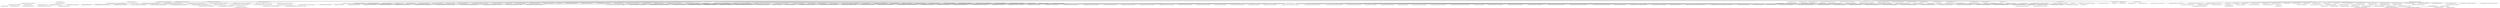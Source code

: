 digraph core {
	"com.google.adk:google-adk:jar:0.1.1-SNAPSHOT" -> "com.anthropic:anthropic-java:jar:1.4.0:compile" ; 
	"com.google.adk:google-adk:jar:0.1.1-SNAPSHOT" -> "com.anthropic:anthropic-java-vertex:jar:1.4.0:compile" ; 
	"com.google.adk:google-adk:jar:0.1.1-SNAPSHOT" -> "com.google.cloud:google-cloud-speech:jar:4.51.0:compile" ; 
	"com.google.adk:google-adk:jar:0.1.1-SNAPSHOT" -> "io.modelcontextprotocol.sdk:mcp:jar:0.10.0:compile" ; 
	"com.google.adk:google-adk:jar:0.1.1-SNAPSHOT" -> "com.google.auth:google-auth-library-oauth2-http:jar:1.30.1:compile" ; 
	"com.google.adk:google-adk:jar:0.1.1-SNAPSHOT" -> "com.google.cloud:google-cloud-storage:jar:2.47.0:compile" ; 
	"com.google.adk:google-adk:jar:0.1.1-SNAPSHOT" -> "com.google.genai:google-genai:jar:1.0.0:compile" ; 
	"com.google.adk:google-adk:jar:0.1.1-SNAPSHOT" -> "com.squareup.okhttp3:okhttp:jar:4.12.0:compile" ; 
	"com.google.adk:google-adk:jar:0.1.1-SNAPSHOT" -> "com.google.auto.value:auto-value:jar:1.11.0:compile" ; 
	"com.google.adk:google-adk:jar:0.1.1-SNAPSHOT" -> "com.google.auto.value:auto-value-annotations:jar:1.11.0:provided (scope not updated to compile)" ; 
	"com.google.adk:google-adk:jar:0.1.1-SNAPSHOT" -> "com.google.errorprone:error_prone_annotations:jar:2.38.0:compile (scope not updated to compile)" ; 
	"com.google.adk:google-adk:jar:0.1.1-SNAPSHOT" -> "com.fasterxml.jackson.core:jackson-databind:jar:2.19.0:compile (scope not updated to compile)" ; 
	"com.google.adk:google-adk:jar:0.1.1-SNAPSHOT" -> "com.fasterxml.jackson.datatype:jackson-datatype-jdk8:jar:2.19.0:compile" ; 
	"com.google.adk:google-adk:jar:0.1.1-SNAPSHOT" -> "com.fasterxml.jackson.datatype:jackson-datatype-jsr310:jar:2.19.0:compile" ; 
	"com.google.adk:google-adk:jar:0.1.1-SNAPSHOT" -> "com.google.protobuf:protobuf-javalite:jar:4.31.0-RC1:compile" ; 
	"com.google.adk:google-adk:jar:0.1.1-SNAPSHOT" -> "org.java-websocket:Java-WebSocket:jar:1.6.0:compile" ; 
	"com.google.adk:google-adk:jar:0.1.1-SNAPSHOT" -> "org.junit.jupiter:junit-jupiter-api:jar:5.11.4:test" ; 
	"com.google.adk:google-adk:jar:0.1.1-SNAPSHOT" -> "org.junit.jupiter:junit-jupiter-params:jar:5.11.4:test" ; 
	"com.google.adk:google-adk:jar:0.1.1-SNAPSHOT" -> "org.junit.jupiter:junit-jupiter-engine:jar:5.11.4:test" ; 
	"com.google.adk:google-adk:jar:0.1.1-SNAPSHOT" -> "org.junit.vintage:junit-vintage-engine:jar:5.11.4:test" ; 
	"com.google.adk:google-adk:jar:0.1.1-SNAPSHOT" -> "org.slf4j:slf4j-simple:jar:2.0.17:test" ; 
	"com.google.adk:google-adk:jar:0.1.1-SNAPSHOT" -> "com.google.truth:truth:jar:1.4.4:test" ; 
	"com.google.adk:google-adk:jar:0.1.1-SNAPSHOT" -> "org.mockito:mockito-core:jar:5.17.0:test" ; 
	"com.google.adk:google-adk:jar:0.1.1-SNAPSHOT" -> "org.jspecify:jspecify:jar:1.0.0:compile" ; 
	"com.google.adk:google-adk:jar:0.1.1-SNAPSHOT" -> "io.reactivex.rxjava3:rxjava:jar:3.1.5:compile" ; 
	"com.google.adk:google-adk:jar:0.1.1-SNAPSHOT" -> "com.github.tomakehurst:wiremock-jre8:jar:2.35.1:test" ; 
	"com.google.adk:google-adk:jar:0.1.1-SNAPSHOT" -> "io.opentelemetry:opentelemetry-api:jar:1.49.0:compile (scope not updated to compile)" ; 
	"com.google.adk:google-adk:jar:0.1.1-SNAPSHOT" -> "io.opentelemetry:opentelemetry-sdk:jar:1.49.0:compile (scope not updated to compile)" ; 
	"com.google.adk:google-adk:jar:0.1.1-SNAPSHOT" -> "io.opentelemetry:opentelemetry-exporter-otlp:jar:1.49.0:compile" ; 
	"com.google.adk:google-adk:jar:0.1.1-SNAPSHOT" -> "io.opentelemetry:opentelemetry-sdk-logs:jar:1.49.0:compile (scope not updated to compile)" ; 
	"com.google.adk:google-adk:jar:0.1.1-SNAPSHOT" -> "io.opentelemetry:opentelemetry-sdk-trace:jar:1.49.0:compile (scope not updated to compile)" ; 
	"com.anthropic:anthropic-java:jar:1.4.0:compile" -> "com.anthropic:anthropic-java-client-okhttp:jar:1.4.0:compile" ; 
	"com.anthropic:anthropic-java:jar:1.4.0:compile" -> "org.jetbrains.kotlin:kotlin-stdlib-jdk8:jar:1.8.0:compile (scope not updated to compile)" ; 
	"com.anthropic:anthropic-java-client-okhttp:jar:1.4.0:compile" -> "(com.anthropic:anthropic-java-core:jar:1.4.0:compile - omitted for duplicate)" ; 
	"com.anthropic:anthropic-java-client-okhttp:jar:1.4.0:compile" -> "(org.jetbrains.kotlin:kotlin-stdlib-jdk8:jar:1.8.0:compile - omitted for duplicate)" ; 
	"com.anthropic:anthropic-java-client-okhttp:jar:1.4.0:compile" -> "(com.squareup.okhttp3:okhttp:jar:4.12.0:runtime - omitted for duplicate)" ; 
	"com.anthropic:anthropic-java-client-okhttp:jar:1.4.0:compile" -> "com.squareup.okhttp3:logging-interceptor:jar:4.12.0:runtime" ; 
	"com.squareup.okhttp3:logging-interceptor:jar:4.12.0:runtime" -> "(com.squareup.okhttp3:okhttp:jar:4.12.0:runtime - omitted for duplicate)" ; 
	"com.squareup.okhttp3:logging-interceptor:jar:4.12.0:runtime" -> "(org.jetbrains.kotlin:kotlin-stdlib-jdk8:jar:1.8.21:runtime - omitted for conflict with 1.8.0)" ; 
	"org.jetbrains.kotlin:kotlin-stdlib-jdk8:jar:1.8.0:compile (scope not updated to compile)" -> "org.jetbrains.kotlin:kotlin-stdlib:jar:1.8.0:compile (scope not updated to compile)" ; 
	"org.jetbrains.kotlin:kotlin-stdlib-jdk8:jar:1.8.0:compile (scope not updated to compile)" -> "org.jetbrains.kotlin:kotlin-stdlib-jdk7:jar:1.8.0:compile" ; 
	"org.jetbrains.kotlin:kotlin-stdlib:jar:1.8.0:compile (scope not updated to compile)" -> "org.jetbrains.kotlin:kotlin-stdlib-common:jar:1.8.0:compile" ; 
	"org.jetbrains.kotlin:kotlin-stdlib:jar:1.8.0:compile (scope not updated to compile)" -> "org.jetbrains:annotations:jar:13.0:compile" ; 
	"org.jetbrains.kotlin:kotlin-stdlib-jdk7:jar:1.8.0:compile" -> "(org.jetbrains.kotlin:kotlin-stdlib:jar:1.8.0:compile - omitted for duplicate)" ; 
	"com.anthropic:anthropic-java-vertex:jar:1.4.0:compile" -> "com.anthropic:anthropic-java-core:jar:1.4.0:compile" ; 
	"com.anthropic:anthropic-java-vertex:jar:1.4.0:compile" -> "(com.google.auth:google-auth-library-oauth2-http:jar:1.30.1:compile - version managed from 1.32.1; omitted for duplicate)" ; 
	"com.anthropic:anthropic-java-vertex:jar:1.4.0:compile" -> "(org.jetbrains.kotlin:kotlin-stdlib-jdk8:jar:1.8.0:compile - omitted for duplicate)" ; 
	"com.anthropic:anthropic-java-core:jar:1.4.0:compile" -> "(com.fasterxml.jackson.core:jackson-core:jar:2.18.2:compile - omitted for duplicate)" ; 
	"com.anthropic:anthropic-java-core:jar:1.4.0:compile" -> "(com.fasterxml.jackson.core:jackson-databind:jar:2.18.2:compile - omitted for conflict with 2.19.0)" ; 
	"com.anthropic:anthropic-java-core:jar:1.4.0:compile" -> "(com.google.errorprone:error_prone_annotations:jar:2.33.0:compile - omitted for conflict with 2.38.0)" ; 
	"com.anthropic:anthropic-java-core:jar:1.4.0:compile" -> "(org.jetbrains.kotlin:kotlin-stdlib-jdk8:jar:1.8.0:compile - omitted for duplicate)" ; 
	"com.anthropic:anthropic-java-core:jar:1.4.0:compile" -> "(com.fasterxml.jackson.core:jackson-annotations:jar:2.18.2:runtime - omitted for conflict with 2.19.0)" ; 
	"com.anthropic:anthropic-java-core:jar:1.4.0:compile" -> "(com.fasterxml.jackson.datatype:jackson-datatype-jdk8:jar:2.18.2:runtime - omitted for conflict with 2.19.0)" ; 
	"com.anthropic:anthropic-java-core:jar:1.4.0:compile" -> "(com.fasterxml.jackson.datatype:jackson-datatype-jsr310:jar:2.18.2:runtime - omitted for conflict with 2.19.0)" ; 
	"com.anthropic:anthropic-java-core:jar:1.4.0:compile" -> "com.fasterxml.jackson.module:jackson-module-kotlin:jar:2.18.2:runtime" ; 
	"com.anthropic:anthropic-java-core:jar:1.4.0:compile" -> "org.apache.httpcomponents.core5:httpcore5:jar:5.2.4:runtime" ; 
	"com.anthropic:anthropic-java-core:jar:1.4.0:compile" -> "(org.apache.httpcomponents.client5:httpclient5:jar:5.3.1:runtime - omitted for conflict with 5.1.3)" ; 
	"com.fasterxml.jackson.module:jackson-module-kotlin:jar:2.18.2:runtime" -> "(com.fasterxml.jackson.core:jackson-databind:jar:2.18.2:runtime - omitted for conflict with 2.19.0)" ; 
	"com.fasterxml.jackson.module:jackson-module-kotlin:jar:2.18.2:runtime" -> "(com.fasterxml.jackson.core:jackson-annotations:jar:2.18.2:runtime - omitted for conflict with 2.19.0)" ; 
	"com.fasterxml.jackson.module:jackson-module-kotlin:jar:2.18.2:runtime" -> "org.jetbrains.kotlin:kotlin-reflect:jar:1.8.10:runtime" ; 
	"org.jetbrains.kotlin:kotlin-reflect:jar:1.8.10:runtime" -> "(org.jetbrains.kotlin:kotlin-stdlib:jar:1.8.10:runtime - omitted for conflict with 1.8.0)" ; 
	"com.google.cloud:google-cloud-speech:jar:4.51.0:compile" -> "com.google.api.grpc:proto-google-cloud-speech-v1p1beta1:jar:2.51.0:compile (version managed from 2.51.0)" ; 
	"com.google.cloud:google-cloud-speech:jar:4.51.0:compile" -> "com.google.api.grpc:proto-google-cloud-speech-v2:jar:4.51.0:compile (version managed from 4.51.0)" ; 
	"com.google.cloud:google-cloud-speech:jar:4.51.0:compile" -> "com.google.api.grpc:proto-google-iam-v1:jar:1.45.1:compile (version managed from 1.45.1)" ; 
	"com.google.cloud:google-cloud-speech:jar:4.51.0:compile" -> "com.google.api.grpc:proto-google-cloud-speech-v1:jar:4.51.0:compile (version managed from 4.51.0)" ; 
	"com.google.cloud:google-cloud-speech:jar:4.51.0:compile" -> "com.google.api:api-common:jar:2.42.1:compile (version managed from 2.42.1)" ; 
	"com.google.cloud:google-cloud-speech:jar:4.51.0:compile" -> "(com.google.auto.value:auto-value-annotations:jar:1.11.0:compile - version managed from 1.11.0; omitted for duplicate)" ; 
	"com.google.cloud:google-cloud-speech:jar:4.51.0:compile" -> "com.google.code.findbugs:jsr305:jar:3.0.2:compile" ; 
	"com.google.cloud:google-cloud-speech:jar:4.51.0:compile" -> "javax.annotation:javax.annotation-api:jar:1.3.2:compile" ; 
	"com.google.cloud:google-cloud-speech:jar:4.51.0:compile" -> "(com.google.errorprone:error_prone_annotations:jar:2.36.0:compile - omitted for conflict with 2.38.0)" ; 
	"com.google.cloud:google-cloud-speech:jar:4.51.0:compile" -> "com.google.j2objc:j2objc-annotations:jar:3.0.0:compile" ; 
	"com.google.cloud:google-cloud-speech:jar:4.51.0:compile" -> "com.google.guava:guava:jar:33.4.0-jre:compile (version managed from 33.4.0-jre; scope not updated to compile)" ; 
	"com.google.cloud:google-cloud-speech:jar:4.51.0:compile" -> "com.google.guava:failureaccess:jar:1.0.2:compile" ; 
	"com.google.cloud:google-cloud-speech:jar:4.51.0:compile" -> "com.google.guava:listenablefuture:jar:9999.0-empty-to-avoid-conflict-with-guava:compile" ; 
	"com.google.cloud:google-cloud-speech:jar:4.51.0:compile" -> "org.checkerframework:checker-qual:jar:3.48.3:compile" ; 
	"com.google.cloud:google-cloud-speech:jar:4.51.0:compile" -> "io.grpc:grpc-api:jar:1.69.0:compile (version managed from 1.69.0)" ; 
	"com.google.cloud:google-cloud-speech:jar:4.51.0:compile" -> "io.grpc:grpc-stub:jar:1.69.0:compile (version managed from 1.69.0)" ; 
	"com.google.cloud:google-cloud-speech:jar:4.51.0:compile" -> "io.grpc:grpc-protobuf:jar:1.69.0:compile (version managed from 1.69.0)" ; 
	"com.google.cloud:google-cloud-speech:jar:4.51.0:compile" -> "io.grpc:grpc-protobuf-lite:jar:1.69.0:runtime (version managed from 1.69.0)" ; 
	"com.google.cloud:google-cloud-speech:jar:4.51.0:compile" -> "com.google.protobuf:protobuf-java:jar:4.29.0:compile (version managed from 3.25.5)" ; 
	"com.google.cloud:google-cloud-speech:jar:4.51.0:compile" -> "com.google.api.grpc:proto-google-common-protos:jar:2.50.1:compile (version managed from 2.50.1)" ; 
	"com.google.cloud:google-cloud-speech:jar:4.51.0:compile" -> "com.google.api:gax:jar:2.59.1:compile (version managed from 2.59.1)" ; 
	"com.google.cloud:google-cloud-speech:jar:4.51.0:compile" -> "com.google.auth:google-auth-library-credentials:jar:1.30.1:compile (version managed from 1.30.1)" ; 
	"com.google.cloud:google-cloud-speech:jar:4.51.0:compile" -> "io.opencensus:opencensus-api:jar:0.31.1:compile" ; 
	"com.google.cloud:google-cloud-speech:jar:4.51.0:compile" -> "io.grpc:grpc-context:jar:1.69.0:compile (version managed from 1.69.0)" ; 
	"com.google.cloud:google-cloud-speech:jar:4.51.0:compile" -> "(com.google.auth:google-auth-library-oauth2-http:jar:1.30.1:compile - version managed from 1.30.1; omitted for duplicate)" ; 
	"com.google.cloud:google-cloud-speech:jar:4.51.0:compile" -> "com.google.api:gax-grpc:jar:2.59.1:compile (version managed from 2.59.1)" ; 
	"com.google.cloud:google-cloud-speech:jar:4.51.0:compile" -> "io.grpc:grpc-inprocess:jar:1.69.0:compile (version managed from 1.69.0)" ; 
	"com.google.cloud:google-cloud-speech:jar:4.51.0:compile" -> "io.grpc:grpc-core:jar:1.69.0:compile (version managed from 1.69.0)" ; 
	"com.google.cloud:google-cloud-speech:jar:4.51.0:compile" -> "com.google.android:annotations:jar:4.1.1.4:runtime" ; 
	"com.google.cloud:google-cloud-speech:jar:4.51.0:compile" -> "org.codehaus.mojo:animal-sniffer-annotations:jar:1.24:runtime" ; 
	"com.google.cloud:google-cloud-speech:jar:4.51.0:compile" -> "io.grpc:grpc-alts:jar:1.69.0:compile (version managed from 1.69.0)" ; 
	"com.google.cloud:google-cloud-speech:jar:4.51.0:compile" -> "io.grpc:grpc-grpclb:jar:1.69.0:compile (version managed from 1.69.0)" ; 
	"com.google.cloud:google-cloud-speech:jar:4.51.0:compile" -> "org.conscrypt:conscrypt-openjdk-uber:jar:2.5.2:compile" ; 
	"com.google.cloud:google-cloud-speech:jar:4.51.0:compile" -> "io.grpc:grpc-auth:jar:1.69.0:compile (version managed from 1.69.0)" ; 
	"com.google.cloud:google-cloud-speech:jar:4.51.0:compile" -> "io.grpc:grpc-netty-shaded:jar:1.69.0:compile (version managed from 1.69.0; scope not updated to compile)" ; 
	"com.google.cloud:google-cloud-speech:jar:4.51.0:compile" -> "io.grpc:grpc-util:jar:1.69.0:runtime (version managed from 1.69.0)" ; 
	"com.google.cloud:google-cloud-speech:jar:4.51.0:compile" -> "io.perfmark:perfmark-api:jar:0.27.0:runtime" ; 
	"com.google.cloud:google-cloud-speech:jar:4.51.0:compile" -> "io.grpc:grpc-googleapis:jar:1.69.0:runtime (version managed from 1.69.0)" ; 
	"com.google.cloud:google-cloud-speech:jar:4.51.0:compile" -> "io.grpc:grpc-xds:jar:1.69.0:runtime (version managed from 1.69.0)" ; 
	"com.google.cloud:google-cloud-speech:jar:4.51.0:compile" -> "io.grpc:grpc-services:jar:1.69.0:runtime (version managed from 1.69.0)" ; 
	"com.google.cloud:google-cloud-speech:jar:4.51.0:compile" -> "com.google.re2j:re2j:jar:1.7:runtime" ; 
	"com.google.cloud:google-cloud-speech:jar:4.51.0:compile" -> "com.google.api:gax-httpjson:jar:2.59.1:compile (version managed from 2.59.1)" ; 
	"com.google.cloud:google-cloud-speech:jar:4.51.0:compile" -> "com.google.code.gson:gson:jar:2.11.0:compile (version managed from 2.11.0)" ; 
	"com.google.cloud:google-cloud-speech:jar:4.51.0:compile" -> "com.google.http-client:google-http-client:jar:1.45.3:compile (version managed from 1.45.3)" ; 
	"com.google.cloud:google-cloud-speech:jar:4.51.0:compile" -> "org.apache.httpcomponents:httpclient:jar:4.5.14:compile" ; 
	"com.google.cloud:google-cloud-speech:jar:4.51.0:compile" -> "commons-codec:commons-codec:jar:1.17.1:compile (scope not updated to compile)" ; 
	"com.google.cloud:google-cloud-speech:jar:4.51.0:compile" -> "org.apache.httpcomponents:httpcore:jar:4.4.16:compile" ; 
	"com.google.cloud:google-cloud-speech:jar:4.51.0:compile" -> "io.opencensus:opencensus-contrib-http-util:jar:0.31.1:compile" ; 
	"com.google.cloud:google-cloud-speech:jar:4.51.0:compile" -> "com.google.http-client:google-http-client-gson:jar:1.45.3:compile (version managed from 1.45.3)" ; 
	"com.google.cloud:google-cloud-speech:jar:4.51.0:compile" -> "com.google.protobuf:protobuf-java-util:jar:4.29.0:compile (version managed from 3.25.5)" ; 
	"com.google.cloud:google-cloud-speech:jar:4.51.0:compile" -> "org.threeten:threetenbp:jar:1.7.0:compile" ; 
	"com.google.api.grpc:proto-google-cloud-speech-v1p1beta1:jar:2.51.0:compile (version managed from 2.51.0)" -> "(com.google.guava:failureaccess:jar:1.0.2:compile - omitted for duplicate)" ; 
	"com.google.api.grpc:proto-google-cloud-speech-v1p1beta1:jar:2.51.0:compile (version managed from 2.51.0)" -> "(com.google.guava:listenablefuture:jar:9999.0-empty-to-avoid-conflict-with-guava:compile - omitted for duplicate)" ; 
	"com.google.api.grpc:proto-google-cloud-speech-v1p1beta1:jar:2.51.0:compile (version managed from 2.51.0)" -> "(com.google.code.findbugs:jsr305:jar:3.0.2:compile - omitted for duplicate)" ; 
	"com.google.api.grpc:proto-google-cloud-speech-v1p1beta1:jar:2.51.0:compile (version managed from 2.51.0)" -> "(org.checkerframework:checker-qual:jar:3.48.3:compile - omitted for duplicate)" ; 
	"com.google.api.grpc:proto-google-cloud-speech-v1p1beta1:jar:2.51.0:compile (version managed from 2.51.0)" -> "(com.google.errorprone:error_prone_annotations:jar:2.36.0:compile - omitted for conflict with 2.38.0)" ; 
	"com.google.api.grpc:proto-google-cloud-speech-v1p1beta1:jar:2.51.0:compile (version managed from 2.51.0)" -> "(com.google.j2objc:j2objc-annotations:jar:3.0.0:compile - omitted for duplicate)" ; 
	"com.google.api.grpc:proto-google-cloud-speech-v1p1beta1:jar:2.51.0:compile (version managed from 2.51.0)" -> "(com.google.auto.value:auto-value-annotations:jar:1.11.0:compile - version managed from 1.11.0; omitted for duplicate)" ; 
	"com.google.api.grpc:proto-google-cloud-speech-v1p1beta1:jar:2.51.0:compile (version managed from 2.51.0)" -> "(javax.annotation:javax.annotation-api:jar:1.3.2:compile - omitted for duplicate)" ; 
	"com.google.api.grpc:proto-google-cloud-speech-v2:jar:4.51.0:compile (version managed from 4.51.0)" -> "(com.google.auto.value:auto-value-annotations:jar:1.11.0:compile - version managed from 1.11.0; omitted for duplicate)" ; 
	"com.google.api.grpc:proto-google-cloud-speech-v2:jar:4.51.0:compile (version managed from 4.51.0)" -> "(com.google.code.findbugs:jsr305:jar:3.0.2:compile - omitted for duplicate)" ; 
	"com.google.api.grpc:proto-google-cloud-speech-v2:jar:4.51.0:compile (version managed from 4.51.0)" -> "(javax.annotation:javax.annotation-api:jar:1.3.2:compile - omitted for duplicate)" ; 
	"com.google.api.grpc:proto-google-cloud-speech-v2:jar:4.51.0:compile (version managed from 4.51.0)" -> "(com.google.errorprone:error_prone_annotations:jar:2.36.0:compile - omitted for conflict with 2.38.0)" ; 
	"com.google.api.grpc:proto-google-cloud-speech-v2:jar:4.51.0:compile (version managed from 4.51.0)" -> "(com.google.j2objc:j2objc-annotations:jar:3.0.0:compile - omitted for duplicate)" ; 
	"com.google.api.grpc:proto-google-cloud-speech-v2:jar:4.51.0:compile (version managed from 4.51.0)" -> "(com.google.guava:failureaccess:jar:1.0.2:compile - omitted for duplicate)" ; 
	"com.google.api.grpc:proto-google-cloud-speech-v2:jar:4.51.0:compile (version managed from 4.51.0)" -> "(com.google.guava:listenablefuture:jar:9999.0-empty-to-avoid-conflict-with-guava:compile - omitted for duplicate)" ; 
	"com.google.api.grpc:proto-google-cloud-speech-v2:jar:4.51.0:compile (version managed from 4.51.0)" -> "(org.checkerframework:checker-qual:jar:3.48.3:compile - omitted for duplicate)" ; 
	"com.google.api.grpc:proto-google-cloud-speech-v1:jar:4.51.0:compile (version managed from 4.51.0)" -> "(com.google.auto.value:auto-value-annotations:jar:1.11.0:compile - version managed from 1.11.0; omitted for duplicate)" ; 
	"com.google.api.grpc:proto-google-cloud-speech-v1:jar:4.51.0:compile (version managed from 4.51.0)" -> "(com.google.code.findbugs:jsr305:jar:3.0.2:compile - omitted for duplicate)" ; 
	"com.google.api.grpc:proto-google-cloud-speech-v1:jar:4.51.0:compile (version managed from 4.51.0)" -> "(javax.annotation:javax.annotation-api:jar:1.3.2:compile - omitted for duplicate)" ; 
	"com.google.api.grpc:proto-google-cloud-speech-v1:jar:4.51.0:compile (version managed from 4.51.0)" -> "(com.google.errorprone:error_prone_annotations:jar:2.36.0:compile - omitted for conflict with 2.38.0)" ; 
	"com.google.api.grpc:proto-google-cloud-speech-v1:jar:4.51.0:compile (version managed from 4.51.0)" -> "(com.google.j2objc:j2objc-annotations:jar:3.0.0:compile - omitted for duplicate)" ; 
	"com.google.api.grpc:proto-google-cloud-speech-v1:jar:4.51.0:compile (version managed from 4.51.0)" -> "(com.google.guava:failureaccess:jar:1.0.2:compile - omitted for duplicate)" ; 
	"com.google.api.grpc:proto-google-cloud-speech-v1:jar:4.51.0:compile (version managed from 4.51.0)" -> "(com.google.guava:listenablefuture:jar:9999.0-empty-to-avoid-conflict-with-guava:compile - omitted for duplicate)" ; 
	"com.google.api.grpc:proto-google-cloud-speech-v1:jar:4.51.0:compile (version managed from 4.51.0)" -> "(org.checkerframework:checker-qual:jar:3.48.3:compile - omitted for duplicate)" ; 
	"io.modelcontextprotocol.sdk:mcp:jar:0.10.0:compile" -> "org.slf4j:slf4j-api:jar:2.0.16:compile (scope not updated to compile)" ; 
	"io.modelcontextprotocol.sdk:mcp:jar:0.10.0:compile" -> "(com.fasterxml.jackson.core:jackson-databind:jar:2.17.0:compile - omitted for conflict with 2.19.0)" ; 
	"io.modelcontextprotocol.sdk:mcp:jar:0.10.0:compile" -> "io.projectreactor:reactor-core:jar:3.7.0:compile" ; 
	"io.projectreactor:reactor-core:jar:3.7.0:compile" -> "(org.reactivestreams:reactive-streams:jar:1.0.4:compile - omitted for duplicate)" ; 
	"com.google.auth:google-auth-library-oauth2-http:jar:1.30.1:compile" -> "(com.google.auto.value:auto-value-annotations:jar:1.11.0:compile - version managed from 1.11.0; omitted for duplicate)" ; 
	"com.google.auth:google-auth-library-oauth2-http:jar:1.30.1:compile" -> "(com.google.code.findbugs:jsr305:jar:3.0.2:compile - omitted for duplicate)" ; 
	"com.google.auth:google-auth-library-oauth2-http:jar:1.30.1:compile" -> "(com.google.auth:google-auth-library-credentials:jar:1.30.1:compile - version managed from 1.30.1; omitted for duplicate)" ; 
	"com.google.auth:google-auth-library-oauth2-http:jar:1.30.1:compile" -> "(com.google.http-client:google-http-client:jar:1.45.3:compile - version managed from 1.45.2; omitted for duplicate)" ; 
	"com.google.auth:google-auth-library-oauth2-http:jar:1.30.1:compile" -> "(com.google.http-client:google-http-client-gson:jar:1.45.3:compile - version managed from 1.45.2; omitted for duplicate)" ; 
	"com.google.auth:google-auth-library-oauth2-http:jar:1.30.1:compile" -> "(com.google.guava:guava:jar:33.4.0-jre:compile - version managed from 33.3.1-android; omitted for duplicate)" ; 
	"com.google.auth:google-auth-library-oauth2-http:jar:1.30.1:compile" -> "(com.google.errorprone:error_prone_annotations:jar:2.36.0:compile - omitted for conflict with 2.38.0)" ; 
	"com.google.cloud:google-cloud-storage:jar:2.47.0:compile" -> "(com.google.guava:guava:jar:33.4.0-jre:compile - version managed from 33.4.0-jre; omitted for duplicate)" ; 
	"com.google.cloud:google-cloud-storage:jar:2.47.0:compile" -> "(com.google.guava:failureaccess:jar:1.0.2:compile - omitted for duplicate)" ; 
	"com.google.cloud:google-cloud-storage:jar:2.47.0:compile" -> "(com.google.guava:listenablefuture:jar:9999.0-empty-to-avoid-conflict-with-guava:compile - omitted for duplicate)" ; 
	"com.google.cloud:google-cloud-storage:jar:2.47.0:compile" -> "(com.google.errorprone:error_prone_annotations:jar:2.36.0:compile - omitted for conflict with 2.38.0)" ; 
	"com.google.cloud:google-cloud-storage:jar:2.47.0:compile" -> "(com.google.j2objc:j2objc-annotations:jar:3.0.0:compile - omitted for duplicate)" ; 
	"com.google.cloud:google-cloud-storage:jar:2.47.0:compile" -> "(com.google.http-client:google-http-client:jar:1.45.3:compile - version managed from 1.45.3; omitted for duplicate)" ; 
	"com.google.cloud:google-cloud-storage:jar:2.47.0:compile" -> "(io.grpc:grpc-context:jar:1.69.0:compile - version managed from 1.69.0; omitted for duplicate)" ; 
	"com.google.cloud:google-cloud-storage:jar:2.47.0:compile" -> "(io.opencensus:opencensus-contrib-http-util:jar:0.31.1:compile - omitted for duplicate)" ; 
	"com.google.cloud:google-cloud-storage:jar:2.47.0:compile" -> "com.google.http-client:google-http-client-jackson2:jar:1.45.3:compile (version managed from 1.45.3)" ; 
	"com.google.cloud:google-cloud-storage:jar:2.47.0:compile" -> "(com.google.http-client:google-http-client-gson:jar:1.45.3:compile - version managed from 1.45.3; omitted for duplicate)" ; 
	"com.google.cloud:google-cloud-storage:jar:2.47.0:compile" -> "com.google.api-client:google-api-client:jar:2.7.1:compile (version managed from 2.7.1)" ; 
	"com.google.cloud:google-cloud-storage:jar:2.47.0:compile" -> "(commons-codec:commons-codec:jar:1.17.1:compile - omitted for duplicate)" ; 
	"com.google.cloud:google-cloud-storage:jar:2.47.0:compile" -> "com.google.oauth-client:google-oauth-client:jar:1.37.0:compile (version managed from 1.37.0)" ; 
	"com.google.cloud:google-cloud-storage:jar:2.47.0:compile" -> "com.google.http-client:google-http-client-apache-v2:jar:1.45.3:compile (version managed from 1.45.3)" ; 
	"com.google.cloud:google-cloud-storage:jar:2.47.0:compile" -> "com.google.apis:google-api-services-storage:jar:v1-rev20241206-2.0.0:compile" ; 
	"com.google.cloud:google-cloud-storage:jar:2.47.0:compile" -> "(com.google.code.gson:gson:jar:2.11.0:compile - version managed from 2.11.0; omitted for duplicate)" ; 
	"com.google.cloud:google-cloud-storage:jar:2.47.0:compile" -> "com.google.cloud:google-cloud-core:jar:2.49.1:compile (version managed from 2.49.1)" ; 
	"com.google.cloud:google-cloud-storage:jar:2.47.0:compile" -> "(com.google.auto.value:auto-value-annotations:jar:1.11.0:compile - version managed from 1.11.0; omitted for duplicate)" ; 
	"com.google.cloud:google-cloud-storage:jar:2.47.0:compile" -> "com.google.cloud:google-cloud-core-http:jar:2.49.1:compile (version managed from 2.49.1)" ; 
	"com.google.cloud:google-cloud-storage:jar:2.47.0:compile" -> "com.google.http-client:google-http-client-appengine:jar:1.45.3:compile (version managed from 1.45.3)" ; 
	"com.google.cloud:google-cloud-storage:jar:2.47.0:compile" -> "(com.google.api:gax-httpjson:jar:2.59.1:compile - version managed from 2.59.1; omitted for duplicate)" ; 
	"com.google.cloud:google-cloud-storage:jar:2.47.0:compile" -> "com.google.cloud:google-cloud-core-grpc:jar:2.49.1:compile (version managed from 2.49.1)" ; 
	"com.google.cloud:google-cloud-storage:jar:2.47.0:compile" -> "(com.google.api:gax:jar:2.59.1:compile - version managed from 2.59.1; omitted for duplicate)" ; 
	"com.google.cloud:google-cloud-storage:jar:2.47.0:compile" -> "(com.google.api:gax-grpc:jar:2.59.1:compile - version managed from 2.59.1; omitted for duplicate)" ; 
	"com.google.cloud:google-cloud-storage:jar:2.47.0:compile" -> "(io.grpc:grpc-inprocess:jar:1.69.0:compile - version managed from 1.69.0; omitted for duplicate)" ; 
	"com.google.cloud:google-cloud-storage:jar:2.47.0:compile" -> "(io.grpc:grpc-alts:jar:1.69.0:compile - version managed from 1.69.0; omitted for duplicate)" ; 
	"com.google.cloud:google-cloud-storage:jar:2.47.0:compile" -> "(io.grpc:grpc-grpclb:jar:1.69.0:compile - version managed from 1.69.0; omitted for duplicate)" ; 
	"com.google.cloud:google-cloud-storage:jar:2.47.0:compile" -> "(org.conscrypt:conscrypt-openjdk-uber:jar:2.5.2:compile - omitted for duplicate)" ; 
	"com.google.cloud:google-cloud-storage:jar:2.47.0:compile" -> "(io.grpc:grpc-auth:jar:1.69.0:compile - version managed from 1.69.0; omitted for duplicate)" ; 
	"com.google.cloud:google-cloud-storage:jar:2.47.0:compile" -> "(com.google.auth:google-auth-library-credentials:jar:1.30.1:compile - version managed from 1.30.1; omitted for duplicate)" ; 
	"com.google.cloud:google-cloud-storage:jar:2.47.0:compile" -> "(com.google.auth:google-auth-library-oauth2-http:jar:1.30.1:compile - version managed from 1.30.1; omitted for duplicate)" ; 
	"com.google.cloud:google-cloud-storage:jar:2.47.0:compile" -> "(com.google.api:api-common:jar:2.42.1:compile - version managed from 2.42.1; omitted for duplicate)" ; 
	"com.google.cloud:google-cloud-storage:jar:2.47.0:compile" -> "(javax.annotation:javax.annotation-api:jar:1.3.2:compile - omitted for duplicate)" ; 
	"com.google.cloud:google-cloud-storage:jar:2.47.0:compile" -> "(io.opencensus:opencensus-api:jar:0.31.1:compile - omitted for duplicate)" ; 
	"com.google.cloud:google-cloud-storage:jar:2.47.0:compile" -> "io.opentelemetry:opentelemetry-context:jar:1.49.0:compile (version managed from 1.45.0)" ; 
	"com.google.cloud:google-cloud-storage:jar:2.47.0:compile" -> "(com.google.api.grpc:proto-google-iam-v1:jar:1.45.1:compile - version managed from 1.45.1; omitted for duplicate)" ; 
	"com.google.cloud:google-cloud-storage:jar:2.47.0:compile" -> "(com.google.protobuf:protobuf-java:jar:4.29.0:compile - version managed from 3.25.5; omitted for duplicate)" ; 
	"com.google.cloud:google-cloud-storage:jar:2.47.0:compile" -> "(com.google.protobuf:protobuf-java-util:jar:4.29.0:compile - version managed from 3.25.5; omitted for duplicate)" ; 
	"com.google.cloud:google-cloud-storage:jar:2.47.0:compile" -> "(io.grpc:grpc-core:jar:1.69.0:compile - version managed from 1.69.0; omitted for duplicate)" ; 
	"com.google.cloud:google-cloud-storage:jar:2.47.0:compile" -> "(com.google.android:annotations:jar:4.1.1.4:runtime - omitted for duplicate)" ; 
	"com.google.cloud:google-cloud-storage:jar:2.47.0:compile" -> "(org.codehaus.mojo:animal-sniffer-annotations:jar:1.24:runtime - omitted for duplicate)" ; 
	"com.google.cloud:google-cloud-storage:jar:2.47.0:compile" -> "(io.perfmark:perfmark-api:jar:0.27.0:runtime - omitted for duplicate)" ; 
	"com.google.cloud:google-cloud-storage:jar:2.47.0:compile" -> "(io.grpc:grpc-protobuf:jar:1.69.0:compile - version managed from 1.69.0; omitted for duplicate)" ; 
	"com.google.cloud:google-cloud-storage:jar:2.47.0:compile" -> "(io.grpc:grpc-protobuf-lite:jar:1.69.0:runtime - version managed from 1.69.0; omitted for duplicate)" ; 
	"com.google.cloud:google-cloud-storage:jar:2.47.0:compile" -> "(com.google.api.grpc:proto-google-common-protos:jar:2.50.1:compile - version managed from 2.50.1; omitted for duplicate)" ; 
	"com.google.cloud:google-cloud-storage:jar:2.47.0:compile" -> "(org.threeten:threetenbp:jar:1.7.0:compile - omitted for duplicate)" ; 
	"com.google.cloud:google-cloud-storage:jar:2.47.0:compile" -> "com.google.api.grpc:proto-google-cloud-storage-v2:jar:2.47.0:compile (version managed from 2.47.0)" ; 
	"com.google.cloud:google-cloud-storage:jar:2.47.0:compile" -> "com.google.api.grpc:grpc-google-cloud-storage-v2:jar:2.47.0:compile (version managed from 2.47.0)" ; 
	"com.google.cloud:google-cloud-storage:jar:2.47.0:compile" -> "com.google.api.grpc:gapic-google-cloud-storage-v2:jar:2.47.0:compile (version managed from 2.47.0)" ; 
	"com.google.cloud:google-cloud-storage:jar:2.47.0:compile" -> "(io.opentelemetry:opentelemetry-sdk:jar:1.49.0:compile - version managed from 1.45.0; omitted for duplicate)" ; 
	"com.google.cloud:google-cloud-storage:jar:2.47.0:compile" -> "(io.opentelemetry:opentelemetry-sdk-trace:jar:1.49.0:compile - version managed from 1.45.0; omitted for duplicate)" ; 
	"com.google.cloud:google-cloud-storage:jar:2.47.0:compile" -> "(io.opentelemetry:opentelemetry-sdk-logs:jar:1.49.0:compile - version managed from 1.45.0; omitted for duplicate)" ; 
	"com.google.cloud:google-cloud-storage:jar:2.47.0:compile" -> "io.grpc:grpc-opentelemetry:jar:1.69.0:compile (version managed from 1.69.0)" ; 
	"com.google.cloud:google-cloud-storage:jar:2.47.0:compile" -> "(io.opentelemetry:opentelemetry-api:jar:1.49.0:compile - version managed from 1.45.0; omitted for duplicate)" ; 
	"com.google.cloud:google-cloud-storage:jar:2.47.0:compile" -> "io.opentelemetry:opentelemetry-sdk-metrics:jar:1.49.0:compile (version managed from 1.45.0)" ; 
	"com.google.cloud:google-cloud-storage:jar:2.47.0:compile" -> "io.opentelemetry:opentelemetry-api-incubator:jar:1.45.0-alpha:runtime" ; 
	"com.google.cloud:google-cloud-storage:jar:2.47.0:compile" -> "io.opentelemetry:opentelemetry-sdk-common:jar:1.49.0:compile (version managed from 1.45.0; scope not updated to compile)" ; 
	"com.google.cloud:google-cloud-storage:jar:2.47.0:compile" -> "io.opentelemetry:opentelemetry-sdk-extension-autoconfigure-spi:jar:1.49.0:compile (version managed from 1.45.0; scope not updated to compile)" ; 
	"com.google.cloud:google-cloud-storage:jar:2.47.0:compile" -> "io.opentelemetry.semconv:opentelemetry-semconv:jar:1.27.0-alpha:compile" ; 
	"com.google.cloud:google-cloud-storage:jar:2.47.0:compile" -> "com.google.cloud.opentelemetry:exporter-metrics:jar:0.33.0:compile" ; 
	"com.google.cloud:google-cloud-storage:jar:2.47.0:compile" -> "(org.slf4j:slf4j-api:jar:2.0.16:compile - omitted for duplicate)" ; 
	"com.google.cloud:google-cloud-storage:jar:2.47.0:compile" -> "com.google.cloud:google-cloud-monitoring:jar:3.57.0:compile (version managed from 3.52.0)" ; 
	"com.google.cloud:google-cloud-storage:jar:2.47.0:compile" -> "com.google.api.grpc:proto-google-cloud-monitoring-v3:jar:3.57.0:compile (version managed from 3.52.0)" ; 
	"com.google.cloud:google-cloud-storage:jar:2.47.0:compile" -> "com.google.cloud.opentelemetry:shared-resourcemapping:jar:0.33.0:runtime" ; 
	"com.google.cloud:google-cloud-storage:jar:2.47.0:compile" -> "io.opentelemetry.contrib:opentelemetry-gcp-resources:jar:1.37.0-alpha:compile" ; 
	"com.google.cloud:google-cloud-storage:jar:2.47.0:compile" -> "com.google.cloud.opentelemetry:detector-resources-support:jar:0.33.0:runtime" ; 
	"com.google.cloud:google-cloud-storage:jar:2.47.0:compile" -> "(org.checkerframework:checker-qual:jar:3.48.3:compile - omitted for duplicate)" ; 
	"com.google.cloud:google-cloud-storage:jar:2.47.0:compile" -> "com.fasterxml.jackson.core:jackson-core:jar:2.18.2:compile (scope not updated to compile)" ; 
	"com.google.cloud:google-cloud-storage:jar:2.47.0:compile" -> "(com.google.code.findbugs:jsr305:jar:3.0.2:compile - omitted for duplicate)" ; 
	"com.google.cloud:google-cloud-storage:jar:2.47.0:compile" -> "(io.grpc:grpc-api:jar:1.69.0:compile - version managed from 1.69.0; omitted for duplicate)" ; 
	"com.google.cloud:google-cloud-storage:jar:2.47.0:compile" -> "(io.grpc:grpc-netty-shaded:jar:1.69.0:runtime - version managed from 1.69.0; omitted for duplicate)" ; 
	"com.google.cloud:google-cloud-storage:jar:2.47.0:compile" -> "(io.grpc:grpc-util:jar:1.69.0:runtime - version managed from 1.69.0; omitted for duplicate)" ; 
	"com.google.cloud:google-cloud-storage:jar:2.47.0:compile" -> "(io.grpc:grpc-stub:jar:1.69.0:compile - version managed from 1.69.0; omitted for duplicate)" ; 
	"com.google.cloud:google-cloud-storage:jar:2.47.0:compile" -> "(io.grpc:grpc-googleapis:jar:1.69.0:runtime - version managed from 1.69.0; omitted for duplicate)" ; 
	"com.google.cloud:google-cloud-storage:jar:2.47.0:compile" -> "(io.grpc:grpc-xds:jar:1.69.0:runtime - version managed from 1.69.0; omitted for duplicate)" ; 
	"com.google.cloud:google-cloud-storage:jar:2.47.0:compile" -> "(io.grpc:grpc-services:jar:1.69.0:runtime - version managed from 1.69.0; omitted for duplicate)" ; 
	"com.google.cloud:google-cloud-storage:jar:2.47.0:compile" -> "(com.google.re2j:re2j:jar:1.7:runtime - omitted for duplicate)" ; 
	"com.google.cloud:google-cloud-storage:jar:2.47.0:compile" -> "io.grpc:grpc-rls:jar:1.69.0:runtime (version managed from 1.69.0)" ; 
	"com.google.genai:google-genai:jar:1.0.0:compile" -> "(com.google.auth:google-auth-library-oauth2-http:jar:1.30.1:compile - version managed from 1.30.1; omitted for duplicate)" ; 
	"com.google.genai:google-genai:jar:1.0.0:compile" -> "(org.apache.httpcomponents:httpclient:jar:4.5.14:compile - omitted for duplicate)" ; 
	"com.google.genai:google-genai:jar:1.0.0:compile" -> "(org.apache.httpcomponents:httpcore:jar:4.4.16:compile - omitted for duplicate)" ; 
	"com.google.genai:google-genai:jar:1.0.0:compile" -> "(com.google.auto.value:auto-value:jar:1.11.0:compile - omitted for duplicate)" ; 
	"com.google.genai:google-genai:jar:1.0.0:compile" -> "(com.google.api:api-common:jar:2.42.1:compile - version managed from 2.42.1; omitted for duplicate)" ; 
	"com.google.genai:google-genai:jar:1.0.0:compile" -> "(com.fasterxml.jackson.core:jackson-databind:jar:2.17.2:compile - omitted for conflict with 2.19.0)" ; 
	"com.google.genai:google-genai:jar:1.0.0:compile" -> "(com.fasterxml.jackson.datatype:jackson-datatype-jdk8:jar:2.17.2:compile - omitted for conflict with 2.19.0)" ; 
	"com.google.genai:google-genai:jar:1.0.0:compile" -> "(com.fasterxml.jackson.datatype:jackson-datatype-jsr310:jar:2.17.2:compile - omitted for conflict with 2.19.0)" ; 
	"com.google.genai:google-genai:jar:1.0.0:compile" -> "(org.java-websocket:Java-WebSocket:jar:1.6.0:compile - omitted for duplicate)" ; 
	"com.google.genai:google-genai:jar:1.0.0:compile" -> "(org.jspecify:jspecify:jar:1.0.0:compile - omitted for duplicate)" ; 
	"com.squareup.okhttp3:okhttp:jar:4.12.0:compile" -> "com.squareup.okio:okio:jar:3.6.0:compile" ; 
	"com.squareup.okhttp3:okhttp:jar:4.12.0:compile" -> "(org.jetbrains.kotlin:kotlin-stdlib-jdk8:jar:1.8.21:compile - omitted for conflict with 1.8.0)" ; 
	"com.squareup.okio:okio:jar:3.6.0:compile" -> "com.squareup.okio:okio-jvm:jar:3.6.0:compile" ; 
	"com.squareup.okio:okio-jvm:jar:3.6.0:compile" -> "(org.jetbrains.kotlin:kotlin-stdlib-jdk8:jar:1.9.10:compile - omitted for conflict with 1.8.0)" ; 
	"com.squareup.okio:okio-jvm:jar:3.6.0:compile" -> "(org.jetbrains.kotlin:kotlin-stdlib-common:jar:1.9.10:compile - omitted for conflict with 1.8.0)" ; 
	"com.fasterxml.jackson.core:jackson-databind:jar:2.19.0:compile (scope not updated to compile)" -> "com.fasterxml.jackson.core:jackson-annotations:jar:2.19.0:compile" ; 
	"com.fasterxml.jackson.core:jackson-databind:jar:2.19.0:compile (scope not updated to compile)" -> "(com.fasterxml.jackson.core:jackson-core:jar:2.19.0:compile - omitted for conflict with 2.18.2)" ; 
	"com.fasterxml.jackson.datatype:jackson-datatype-jdk8:jar:2.19.0:compile" -> "(com.fasterxml.jackson.core:jackson-core:jar:2.19.0:compile - omitted for conflict with 2.18.2)" ; 
	"com.fasterxml.jackson.datatype:jackson-datatype-jdk8:jar:2.19.0:compile" -> "(com.fasterxml.jackson.core:jackson-databind:jar:2.19.0:compile - omitted for duplicate)" ; 
	"com.fasterxml.jackson.datatype:jackson-datatype-jsr310:jar:2.19.0:compile" -> "(com.fasterxml.jackson.core:jackson-annotations:jar:2.19.0:compile - omitted for duplicate)" ; 
	"com.fasterxml.jackson.datatype:jackson-datatype-jsr310:jar:2.19.0:compile" -> "(com.fasterxml.jackson.core:jackson-core:jar:2.19.0:compile - omitted for conflict with 2.18.2)" ; 
	"com.fasterxml.jackson.datatype:jackson-datatype-jsr310:jar:2.19.0:compile" -> "(com.fasterxml.jackson.core:jackson-databind:jar:2.19.0:compile - omitted for duplicate)" ; 
	"org.java-websocket:Java-WebSocket:jar:1.6.0:compile" -> "(org.slf4j:slf4j-api:jar:2.0.13:compile - omitted for conflict with 2.0.16)" ; 
	"org.junit.jupiter:junit-jupiter-api:jar:5.11.4:test" -> "org.opentest4j:opentest4j:jar:1.3.0:test" ; 
	"org.junit.jupiter:junit-jupiter-api:jar:5.11.4:test" -> "org.junit.platform:junit-platform-commons:jar:1.11.4:test" ; 
	"org.junit.jupiter:junit-jupiter-api:jar:5.11.4:test" -> "org.apiguardian:apiguardian-api:jar:1.1.2:test" ; 
	"org.junit.platform:junit-platform-commons:jar:1.11.4:test" -> "(org.apiguardian:apiguardian-api:jar:1.1.2:test - omitted for duplicate)" ; 
	"org.junit.jupiter:junit-jupiter-params:jar:5.11.4:test" -> "(org.junit.jupiter:junit-jupiter-api:jar:5.11.4:test - omitted for duplicate)" ; 
	"org.junit.jupiter:junit-jupiter-params:jar:5.11.4:test" -> "(org.apiguardian:apiguardian-api:jar:1.1.2:test - omitted for duplicate)" ; 
	"org.junit.jupiter:junit-jupiter-engine:jar:5.11.4:test" -> "org.junit.platform:junit-platform-engine:jar:1.11.4:test" ; 
	"org.junit.jupiter:junit-jupiter-engine:jar:5.11.4:test" -> "(org.junit.jupiter:junit-jupiter-api:jar:5.11.4:test - omitted for duplicate)" ; 
	"org.junit.jupiter:junit-jupiter-engine:jar:5.11.4:test" -> "(org.apiguardian:apiguardian-api:jar:1.1.2:test - omitted for duplicate)" ; 
	"org.junit.platform:junit-platform-engine:jar:1.11.4:test" -> "(org.opentest4j:opentest4j:jar:1.3.0:test - omitted for duplicate)" ; 
	"org.junit.platform:junit-platform-engine:jar:1.11.4:test" -> "(org.junit.platform:junit-platform-commons:jar:1.11.4:test - omitted for duplicate)" ; 
	"org.junit.platform:junit-platform-engine:jar:1.11.4:test" -> "(org.apiguardian:apiguardian-api:jar:1.1.2:test - omitted for duplicate)" ; 
	"org.junit.vintage:junit-vintage-engine:jar:5.11.4:test" -> "(org.junit.platform:junit-platform-engine:jar:1.11.4:test - omitted for duplicate)" ; 
	"org.junit.vintage:junit-vintage-engine:jar:5.11.4:test" -> "junit:junit:jar:4.13.2:test" ; 
	"org.junit.vintage:junit-vintage-engine:jar:5.11.4:test" -> "(org.apiguardian:apiguardian-api:jar:1.1.2:test - omitted for duplicate)" ; 
	"junit:junit:jar:4.13.2:test" -> "org.hamcrest:hamcrest-core:jar:1.3:test" ; 
	"org.slf4j:slf4j-simple:jar:2.0.17:test" -> "(org.slf4j:slf4j-api:jar:2.0.17:test - omitted for conflict with 2.0.16)" ; 
	"com.google.truth:truth:jar:1.4.4:test" -> "(com.google.guava:guava:jar:33.4.0-jre:test - version managed from 33.2.1-android; omitted for duplicate)" ; 
	"com.google.truth:truth:jar:1.4.4:test" -> "(org.jspecify:jspecify:jar:0.3.0:test - omitted for conflict with 1.0.0)" ; 
	"com.google.truth:truth:jar:1.4.4:test" -> "(junit:junit:jar:4.13.2:test - omitted for duplicate)" ; 
	"com.google.truth:truth:jar:1.4.4:test" -> "(com.google.auto.value:auto-value-annotations:jar:1.11.0:test - version managed from 1.11.0; omitted for duplicate)" ; 
	"com.google.truth:truth:jar:1.4.4:test" -> "(com.google.errorprone:error_prone_annotations:jar:2.28.0:test - omitted for conflict with 2.38.0)" ; 
	"com.google.truth:truth:jar:1.4.4:test" -> "org.ow2.asm:asm:jar:9.7:test" ; 
	"org.mockito:mockito-core:jar:5.17.0:test" -> "net.bytebuddy:byte-buddy:jar:1.15.11:test" ; 
	"org.mockito:mockito-core:jar:5.17.0:test" -> "net.bytebuddy:byte-buddy-agent:jar:1.15.11:test" ; 
	"org.mockito:mockito-core:jar:5.17.0:test" -> "org.objenesis:objenesis:jar:3.3:test" ; 
	"io.reactivex.rxjava3:rxjava:jar:3.1.5:compile" -> "org.reactivestreams:reactive-streams:jar:1.0.4:compile" ; 
	"com.github.tomakehurst:wiremock-jre8:jar:2.35.1:test" -> "org.eclipse.jetty:jetty-server:jar:9.4.49.v20220914:test" ; 
	"com.github.tomakehurst:wiremock-jre8:jar:2.35.1:test" -> "org.eclipse.jetty:jetty-servlet:jar:9.4.49.v20220914:test" ; 
	"com.github.tomakehurst:wiremock-jre8:jar:2.35.1:test" -> "org.eclipse.jetty:jetty-servlets:jar:9.4.49.v20220914:test" ; 
	"com.github.tomakehurst:wiremock-jre8:jar:2.35.1:test" -> "org.eclipse.jetty:jetty-webapp:jar:9.4.49.v20220914:test" ; 
	"com.github.tomakehurst:wiremock-jre8:jar:2.35.1:test" -> "org.eclipse.jetty:jetty-proxy:jar:9.4.49.v20220914:test" ; 
	"com.github.tomakehurst:wiremock-jre8:jar:2.35.1:test" -> "org.eclipse.jetty.http2:http2-server:jar:9.4.49.v20220914:test" ; 
	"com.github.tomakehurst:wiremock-jre8:jar:2.35.1:test" -> "org.eclipse.jetty:jetty-alpn-server:jar:9.4.49.v20220914:test" ; 
	"com.github.tomakehurst:wiremock-jre8:jar:2.35.1:test" -> "org.eclipse.jetty:jetty-alpn-java-server:jar:9.4.49.v20220914:test" ; 
	"com.github.tomakehurst:wiremock-jre8:jar:2.35.1:test" -> "org.eclipse.jetty:jetty-alpn-openjdk8-server:jar:9.4.49.v20220914:test" ; 
	"com.github.tomakehurst:wiremock-jre8:jar:2.35.1:test" -> "org.eclipse.jetty:jetty-alpn-java-client:jar:9.4.49.v20220914:test" ; 
	"com.github.tomakehurst:wiremock-jre8:jar:2.35.1:test" -> "org.eclipse.jetty:jetty-alpn-openjdk8-client:jar:9.4.49.v20220914:test" ; 
	"com.github.tomakehurst:wiremock-jre8:jar:2.35.1:test" -> "(com.google.guava:guava:jar:33.4.0-jre:test - version managed from 31.1-jre; omitted for duplicate)" ; 
	"com.github.tomakehurst:wiremock-jre8:jar:2.35.1:test" -> "(com.fasterxml.jackson.core:jackson-core:jar:2.13.4:test - omitted for conflict with 2.18.2)" ; 
	"com.github.tomakehurst:wiremock-jre8:jar:2.35.1:test" -> "(com.fasterxml.jackson.core:jackson-annotations:jar:2.13.4:test - omitted for conflict with 2.19.0)" ; 
	"com.github.tomakehurst:wiremock-jre8:jar:2.35.1:test" -> "(com.fasterxml.jackson.core:jackson-databind:jar:2.13.4.2:test - omitted for conflict with 2.19.0)" ; 
	"com.github.tomakehurst:wiremock-jre8:jar:2.35.1:test" -> "org.apache.httpcomponents.client5:httpclient5:jar:5.1.3:runtime (scope not updated to runtime)" ; 
	"com.github.tomakehurst:wiremock-jre8:jar:2.35.1:test" -> "org.xmlunit:xmlunit-core:jar:2.9.0:test" ; 
	"com.github.tomakehurst:wiremock-jre8:jar:2.35.1:test" -> "org.xmlunit:xmlunit-legacy:jar:2.9.0:test" ; 
	"com.github.tomakehurst:wiremock-jre8:jar:2.35.1:test" -> "org.xmlunit:xmlunit-placeholders:jar:2.9.0:test" ; 
	"com.github.tomakehurst:wiremock-jre8:jar:2.35.1:test" -> "net.javacrumbs.json-unit:json-unit-core:jar:2.36.0:test" ; 
	"com.github.tomakehurst:wiremock-jre8:jar:2.35.1:test" -> "com.jayway.jsonpath:json-path:jar:2.7.0:test" ; 
	"com.github.tomakehurst:wiremock-jre8:jar:2.35.1:test" -> "(org.ow2.asm:asm:jar:9.4:test - omitted for conflict with 9.7)" ; 
	"com.github.tomakehurst:wiremock-jre8:jar:2.35.1:test" -> "net.sf.jopt-simple:jopt-simple:jar:5.0.4:test" ; 
	"com.github.tomakehurst:wiremock-jre8:jar:2.35.1:test" -> "org.apache.commons:commons-lang3:jar:3.12.0:test" ; 
	"com.github.tomakehurst:wiremock-jre8:jar:2.35.1:test" -> "com.github.jknack:handlebars:jar:4.3.1:test" ; 
	"com.github.tomakehurst:wiremock-jre8:jar:2.35.1:test" -> "com.github.jknack:handlebars-helpers:jar:4.3.1:test" ; 
	"com.github.tomakehurst:wiremock-jre8:jar:2.35.1:test" -> "commons-fileupload:commons-fileupload:jar:1.4:test" ; 
	"com.github.tomakehurst:wiremock-jre8:jar:2.35.1:test" -> "commons-io:commons-io:jar:2.11.0:test" ; 
	"com.github.tomakehurst:wiremock-jre8:jar:2.35.1:test" -> "(org.slf4j:slf4j-api:jar:1.7.36:test - omitted for conflict with 2.0.16)" ; 
	"org.eclipse.jetty:jetty-server:jar:9.4.49.v20220914:test" -> "javax.servlet:javax.servlet-api:jar:3.1.0:test" ; 
	"org.eclipse.jetty:jetty-server:jar:9.4.49.v20220914:test" -> "org.eclipse.jetty:jetty-http:jar:9.4.49.v20220914:test" ; 
	"org.eclipse.jetty:jetty-server:jar:9.4.49.v20220914:test" -> "org.eclipse.jetty:jetty-io:jar:9.4.49.v20220914:test" ; 
	"org.eclipse.jetty:jetty-http:jar:9.4.49.v20220914:test" -> "(org.eclipse.jetty:jetty-util:jar:9.4.49.v20220914:test - omitted for duplicate)" ; 
	"org.eclipse.jetty:jetty-http:jar:9.4.49.v20220914:test" -> "(org.eclipse.jetty:jetty-io:jar:9.4.49.v20220914:test - omitted for duplicate)" ; 
	"org.eclipse.jetty:jetty-io:jar:9.4.49.v20220914:test" -> "(org.eclipse.jetty:jetty-util:jar:9.4.49.v20220914:test - omitted for duplicate)" ; 
	"org.eclipse.jetty:jetty-servlet:jar:9.4.49.v20220914:test" -> "org.eclipse.jetty:jetty-security:jar:9.4.49.v20220914:test" ; 
	"org.eclipse.jetty:jetty-servlet:jar:9.4.49.v20220914:test" -> "org.eclipse.jetty:jetty-util-ajax:jar:9.4.49.v20220914:test" ; 
	"org.eclipse.jetty:jetty-security:jar:9.4.49.v20220914:test" -> "(org.eclipse.jetty:jetty-server:jar:9.4.49.v20220914:test - omitted for duplicate)" ; 
	"org.eclipse.jetty:jetty-util-ajax:jar:9.4.49.v20220914:test" -> "(org.eclipse.jetty:jetty-util:jar:9.4.49.v20220914:test - omitted for duplicate)" ; 
	"org.eclipse.jetty:jetty-servlets:jar:9.4.49.v20220914:test" -> "org.eclipse.jetty:jetty-continuation:jar:9.4.49.v20220914:test" ; 
	"org.eclipse.jetty:jetty-servlets:jar:9.4.49.v20220914:test" -> "(org.eclipse.jetty:jetty-http:jar:9.4.49.v20220914:test - omitted for duplicate)" ; 
	"org.eclipse.jetty:jetty-servlets:jar:9.4.49.v20220914:test" -> "org.eclipse.jetty:jetty-util:jar:9.4.49.v20220914:test" ; 
	"org.eclipse.jetty:jetty-servlets:jar:9.4.49.v20220914:test" -> "(org.eclipse.jetty:jetty-io:jar:9.4.49.v20220914:test - omitted for duplicate)" ; 
	"org.eclipse.jetty:jetty-webapp:jar:9.4.49.v20220914:test" -> "org.eclipse.jetty:jetty-xml:jar:9.4.49.v20220914:test" ; 
	"org.eclipse.jetty:jetty-webapp:jar:9.4.49.v20220914:test" -> "(org.eclipse.jetty:jetty-servlet:jar:9.4.49.v20220914:test - omitted for duplicate)" ; 
	"org.eclipse.jetty:jetty-xml:jar:9.4.49.v20220914:test" -> "(org.eclipse.jetty:jetty-util:jar:9.4.49.v20220914:test - omitted for duplicate)" ; 
	"org.eclipse.jetty:jetty-proxy:jar:9.4.49.v20220914:test" -> "(org.eclipse.jetty:jetty-util:jar:9.4.49.v20220914:test - omitted for duplicate)" ; 
	"org.eclipse.jetty:jetty-proxy:jar:9.4.49.v20220914:test" -> "org.eclipse.jetty:jetty-client:jar:9.4.49.v20220914:test" ; 
	"org.eclipse.jetty:jetty-client:jar:9.4.49.v20220914:test" -> "(org.eclipse.jetty:jetty-http:jar:9.4.49.v20220914:test - omitted for duplicate)" ; 
	"org.eclipse.jetty:jetty-client:jar:9.4.49.v20220914:test" -> "(org.eclipse.jetty:jetty-io:jar:9.4.49.v20220914:test - omitted for duplicate)" ; 
	"org.eclipse.jetty.http2:http2-server:jar:9.4.49.v20220914:test" -> "org.eclipse.jetty.http2:http2-common:jar:9.4.49.v20220914:test" ; 
	"org.eclipse.jetty.http2:http2-server:jar:9.4.49.v20220914:test" -> "(org.eclipse.jetty:jetty-server:jar:9.4.49.v20220914:test - omitted for duplicate)" ; 
	"org.eclipse.jetty.http2:http2-common:jar:9.4.49.v20220914:test" -> "org.eclipse.jetty.http2:http2-hpack:jar:9.4.49.v20220914:test" ; 
	"org.eclipse.jetty.http2:http2-hpack:jar:9.4.49.v20220914:test" -> "(org.eclipse.jetty:jetty-util:jar:9.4.49.v20220914:test - omitted for duplicate)" ; 
	"org.eclipse.jetty.http2:http2-hpack:jar:9.4.49.v20220914:test" -> "(org.eclipse.jetty:jetty-http:jar:9.4.49.v20220914:test - omitted for duplicate)" ; 
	"org.eclipse.jetty.http2:http2-hpack:jar:9.4.49.v20220914:test" -> "(org.eclipse.jetty:jetty-io:jar:9.4.49.v20220914:test - omitted for duplicate)" ; 
	"org.eclipse.jetty:jetty-alpn-server:jar:9.4.49.v20220914:test" -> "(org.eclipse.jetty:jetty-server:jar:9.4.49.v20220914:test - omitted for duplicate)" ; 
	"org.eclipse.jetty:jetty-alpn-java-server:jar:9.4.49.v20220914:test" -> "(org.eclipse.jetty:jetty-io:jar:9.4.49.v20220914:test - omitted for duplicate)" ; 
	"org.eclipse.jetty:jetty-alpn-java-server:jar:9.4.49.v20220914:test" -> "(org.eclipse.jetty:jetty-alpn-server:jar:9.4.49.v20220914:test - omitted for duplicate)" ; 
	"org.eclipse.jetty:jetty-alpn-openjdk8-server:jar:9.4.49.v20220914:test" -> "(org.eclipse.jetty:jetty-alpn-server:jar:9.4.49.v20220914:test - omitted for duplicate)" ; 
	"org.eclipse.jetty:jetty-alpn-openjdk8-server:jar:9.4.49.v20220914:test" -> "(org.eclipse.jetty:jetty-io:jar:9.4.49.v20220914:test - omitted for duplicate)" ; 
	"org.eclipse.jetty:jetty-alpn-java-client:jar:9.4.49.v20220914:test" -> "org.eclipse.jetty:jetty-alpn-client:jar:9.4.49.v20220914:test" ; 
	"org.eclipse.jetty:jetty-alpn-client:jar:9.4.49.v20220914:test" -> "(org.eclipse.jetty:jetty-io:jar:9.4.49.v20220914:test - omitted for duplicate)" ; 
	"org.eclipse.jetty:jetty-alpn-openjdk8-client:jar:9.4.49.v20220914:test" -> "(org.eclipse.jetty:jetty-alpn-client:jar:9.4.49.v20220914:test - omitted for duplicate)" ; 
	"org.apache.httpcomponents.client5:httpclient5:jar:5.1.3:runtime (scope not updated to runtime)" -> "(org.apache.httpcomponents.core5:httpcore5:jar:5.1.3:runtime - omitted for conflict with 5.2.4)" ; 
	"org.apache.httpcomponents.client5:httpclient5:jar:5.1.3:runtime (scope not updated to runtime)" -> "org.apache.httpcomponents.core5:httpcore5-h2:jar:5.1.3:runtime" ; 
	"org.apache.httpcomponents.client5:httpclient5:jar:5.1.3:runtime (scope not updated to runtime)" -> "(org.slf4j:slf4j-api:jar:1.7.25:runtime - omitted for conflict with 2.0.16)" ; 
	"org.apache.httpcomponents.client5:httpclient5:jar:5.1.3:runtime (scope not updated to runtime)" -> "(commons-codec:commons-codec:jar:1.15:runtime - omitted for conflict with 1.17.1)" ; 
	"org.apache.httpcomponents.core5:httpcore5-h2:jar:5.1.3:runtime" -> "(org.apache.httpcomponents.core5:httpcore5:jar:5.1.3:runtime - omitted for conflict with 5.2.4)" ; 
	"org.xmlunit:xmlunit-core:jar:2.9.0:test" -> "jakarta.xml.bind:jakarta.xml.bind-api:jar:2.3.3:test" ; 
	"jakarta.xml.bind:jakarta.xml.bind-api:jar:2.3.3:test" -> "jakarta.activation:jakarta.activation-api:jar:1.2.2:test" ; 
	"org.xmlunit:xmlunit-legacy:jar:2.9.0:test" -> "(org.xmlunit:xmlunit-core:jar:2.9.0:test - omitted for duplicate)" ; 
	"org.xmlunit:xmlunit-placeholders:jar:2.9.0:test" -> "(org.xmlunit:xmlunit-core:jar:2.9.0:test - omitted for duplicate)" ; 
	"net.javacrumbs.json-unit:json-unit-core:jar:2.36.0:test" -> "(org.hamcrest:hamcrest-core:jar:2.2:test - omitted for conflict with 1.3)" ; 
	"com.jayway.jsonpath:json-path:jar:2.7.0:test" -> "net.minidev:json-smart:jar:2.4.7:test" ; 
	"com.jayway.jsonpath:json-path:jar:2.7.0:test" -> "(org.slf4j:slf4j-api:jar:1.7.33:test - omitted for conflict with 2.0.16)" ; 
	"net.minidev:json-smart:jar:2.4.7:test" -> "net.minidev:accessors-smart:jar:2.4.7:test" ; 
	"com.github.jknack:handlebars:jar:4.3.1:test" -> "(org.slf4j:slf4j-api:jar:1.7.32:test - omitted for conflict with 2.0.16)" ; 
	"com.github.jknack:handlebars-helpers:jar:4.3.1:test" -> "(com.github.jknack:handlebars:jar:4.3.1:test - omitted for duplicate)" ; 
	"com.github.jknack:handlebars-helpers:jar:4.3.1:test" -> "(org.apache.commons:commons-lang3:jar:3.12.0:test - omitted for duplicate)" ; 
	"io.opentelemetry:opentelemetry-api:jar:1.49.0:compile (scope not updated to compile)" -> "(io.opentelemetry:opentelemetry-context:jar:1.49.0:compile - version managed from 1.49.0; omitted for duplicate)" ; 
	"io.opentelemetry:opentelemetry-sdk:jar:1.49.0:compile (scope not updated to compile)" -> "(io.opentelemetry:opentelemetry-api:jar:1.49.0:compile - version managed from 1.49.0; omitted for duplicate)" ; 
	"io.opentelemetry:opentelemetry-sdk:jar:1.49.0:compile (scope not updated to compile)" -> "(io.opentelemetry:opentelemetry-sdk-common:jar:1.49.0:compile - version managed from 1.49.0; omitted for duplicate)" ; 
	"io.opentelemetry:opentelemetry-sdk:jar:1.49.0:compile (scope not updated to compile)" -> "(io.opentelemetry:opentelemetry-sdk-trace:jar:1.49.0:compile - version managed from 1.49.0; omitted for duplicate)" ; 
	"io.opentelemetry:opentelemetry-sdk:jar:1.49.0:compile (scope not updated to compile)" -> "(io.opentelemetry:opentelemetry-sdk-metrics:jar:1.49.0:compile - version managed from 1.49.0; omitted for duplicate)" ; 
	"io.opentelemetry:opentelemetry-sdk:jar:1.49.0:compile (scope not updated to compile)" -> "(io.opentelemetry:opentelemetry-sdk-logs:jar:1.49.0:compile - version managed from 1.49.0; omitted for duplicate)" ; 
	"io.opentelemetry:opentelemetry-exporter-otlp:jar:1.49.0:compile" -> "(io.opentelemetry:opentelemetry-sdk-trace:jar:1.49.0:compile - version managed from 1.49.0; omitted for duplicate)" ; 
	"io.opentelemetry:opentelemetry-exporter-otlp:jar:1.49.0:compile" -> "(io.opentelemetry:opentelemetry-sdk-metrics:jar:1.49.0:compile - version managed from 1.49.0; omitted for duplicate)" ; 
	"io.opentelemetry:opentelemetry-exporter-otlp:jar:1.49.0:compile" -> "(io.opentelemetry:opentelemetry-sdk-logs:jar:1.49.0:compile - version managed from 1.49.0; omitted for duplicate)" ; 
	"io.opentelemetry:opentelemetry-exporter-otlp:jar:1.49.0:compile" -> "io.opentelemetry:opentelemetry-exporter-otlp-common:jar:1.49.0:runtime (version managed from 1.49.0)" ; 
	"io.opentelemetry:opentelemetry-exporter-otlp:jar:1.49.0:compile" -> "io.opentelemetry:opentelemetry-exporter-sender-okhttp:jar:1.49.0:runtime (version managed from 1.49.0)" ; 
	"io.opentelemetry:opentelemetry-exporter-otlp:jar:1.49.0:compile" -> "(io.opentelemetry:opentelemetry-sdk-extension-autoconfigure-spi:jar:1.49.0:runtime - version managed from 1.49.0; omitted for duplicate)" ; 
	"io.opentelemetry:opentelemetry-exporter-otlp-common:jar:1.49.0:runtime (version managed from 1.49.0)" -> "io.opentelemetry:opentelemetry-exporter-common:jar:1.49.0:runtime (version managed from 1.49.0)" ; 
	"io.opentelemetry:opentelemetry-exporter-common:jar:1.49.0:runtime (version managed from 1.49.0)" -> "(io.opentelemetry:opentelemetry-api:jar:1.49.0:runtime - version managed from 1.49.0; omitted for duplicate)" ; 
	"io.opentelemetry:opentelemetry-exporter-common:jar:1.49.0:runtime (version managed from 1.49.0)" -> "(io.opentelemetry:opentelemetry-sdk-extension-autoconfigure-spi:jar:1.49.0:runtime - version managed from 1.49.0; omitted for duplicate)" ; 
	"io.opentelemetry:opentelemetry-exporter-sender-okhttp:jar:1.49.0:runtime (version managed from 1.49.0)" -> "(io.opentelemetry:opentelemetry-exporter-common:jar:1.49.0:runtime - version managed from 1.49.0; omitted for duplicate)" ; 
	"io.opentelemetry:opentelemetry-exporter-sender-okhttp:jar:1.49.0:runtime (version managed from 1.49.0)" -> "(io.opentelemetry:opentelemetry-sdk-common:jar:1.49.0:runtime - version managed from 1.49.0; omitted for duplicate)" ; 
	"io.opentelemetry:opentelemetry-exporter-sender-okhttp:jar:1.49.0:runtime (version managed from 1.49.0)" -> "(com.squareup.okhttp3:okhttp:jar:4.12.0:runtime - omitted for duplicate)" ; 
	"io.opentelemetry:opentelemetry-sdk-logs:jar:1.49.0:compile (scope not updated to compile)" -> "(io.opentelemetry:opentelemetry-api:jar:1.49.0:compile - version managed from 1.49.0; omitted for duplicate)" ; 
	"io.opentelemetry:opentelemetry-sdk-logs:jar:1.49.0:compile (scope not updated to compile)" -> "(io.opentelemetry:opentelemetry-sdk-common:jar:1.49.0:compile - version managed from 1.49.0; omitted for duplicate)" ; 
	"io.opentelemetry:opentelemetry-sdk-trace:jar:1.49.0:compile (scope not updated to compile)" -> "(io.opentelemetry:opentelemetry-api:jar:1.49.0:compile - version managed from 1.49.0; omitted for duplicate)" ; 
	"io.opentelemetry:opentelemetry-sdk-trace:jar:1.49.0:compile (scope not updated to compile)" -> "(io.opentelemetry:opentelemetry-sdk-common:jar:1.49.0:compile - version managed from 1.49.0; omitted for duplicate)" ; 
}
digraph dev {
	"com.google.adk:google-adk-dev:jar:0.1.1-SNAPSHOT" -> "com.google.adk:google-adk:jar:0.1.0:compile" ; 
	"com.google.adk:google-adk-dev:jar:0.1.1-SNAPSHOT" -> "org.springframework.boot:spring-boot-starter-web:jar:3.4.1:compile" ; 
	"com.google.adk:google-adk-dev:jar:0.1.1-SNAPSHOT" -> "org.springframework.boot:spring-boot-starter-websocket:jar:3.4.1:compile" ; 
	"com.google.adk:google-adk-dev:jar:0.1.1-SNAPSHOT" -> "org.springframework.boot:spring-boot-starter-test:jar:3.4.1:test" ; 
	"com.google.adk:google-adk-dev:jar:0.1.1-SNAPSHOT" -> "guru.nidi:graphviz-java:jar:0.18.1:compile" ; 
	"com.google.adk:google-adk-dev:jar:0.1.1-SNAPSHOT" -> "org.eclipse.jdt:ecj:jar:3.41.0:compile" ; 
	"com.google.adk:google-adk-dev:jar:0.1.1-SNAPSHOT" -> "io.opentelemetry:opentelemetry-sdk-common:jar:1.49.0:compile (scope not updated to compile)" ; 
	"com.google.adk:google-adk-dev:jar:0.1.1-SNAPSHOT" -> "io.opentelemetry:opentelemetry-api:jar:1.49.0:compile (scope not updated to compile)" ; 
	"com.google.adk:google-adk-dev:jar:0.1.1-SNAPSHOT" -> "io.opentelemetry:opentelemetry-sdk:jar:1.49.0:compile (scope not updated to compile)" ; 
	"com.google.adk:google-adk-dev:jar:0.1.1-SNAPSHOT" -> "io.opentelemetry:opentelemetry-exporter-otlp:jar:1.49.0:compile" ; 
	"com.google.adk:google-adk-dev:jar:0.1.1-SNAPSHOT" -> "io.opentelemetry:opentelemetry-sdk-logs:jar:1.49.0:compile (scope not updated to compile)" ; 
	"com.google.adk:google-adk-dev:jar:0.1.1-SNAPSHOT" -> "io.opentelemetry:opentelemetry-sdk-trace:jar:1.49.0:compile (scope not updated to compile)" ; 
	"com.google.adk:google-adk:jar:0.1.0:compile" -> "com.anthropic:anthropic-java:jar:1.4.0:compile" ; 
	"com.google.adk:google-adk:jar:0.1.0:compile" -> "com.anthropic:anthropic-java-vertex:jar:1.4.0:compile" ; 
	"com.google.adk:google-adk:jar:0.1.0:compile" -> "com.google.cloud:google-cloud-speech:jar:4.51.0:compile" ; 
	"com.google.adk:google-adk:jar:0.1.0:compile" -> "io.modelcontextprotocol.sdk:mcp:jar:0.10.0:compile" ; 
	"com.google.adk:google-adk:jar:0.1.0:compile" -> "com.google.auth:google-auth-library-oauth2-http:jar:1.30.1:compile" ; 
	"com.google.adk:google-adk:jar:0.1.0:compile" -> "com.google.cloud:google-cloud-storage:jar:2.47.0:compile" ; 
	"com.google.adk:google-adk:jar:0.1.0:compile" -> "com.google.genai:google-genai:jar:1.0.0:compile" ; 
	"com.google.adk:google-adk:jar:0.1.0:compile" -> "com.squareup.okhttp3:okhttp:jar:4.12.0:compile (scope not updated to compile)" ; 
	"com.google.adk:google-adk:jar:0.1.0:compile" -> "com.google.errorprone:error_prone_annotations:jar:2.38.0:compile" ; 
	"com.google.adk:google-adk:jar:0.1.0:compile" -> "com.fasterxml.jackson.core:jackson-databind:jar:2.18.2:compile (version managed from 2.19.0; scope not updated to compile)" ; 
	"com.google.adk:google-adk:jar:0.1.0:compile" -> "com.fasterxml.jackson.datatype:jackson-datatype-jdk8:jar:2.18.2:compile (version managed from 2.19.0)" ; 
	"com.google.adk:google-adk:jar:0.1.0:compile" -> "com.fasterxml.jackson.datatype:jackson-datatype-jsr310:jar:2.18.2:compile (version managed from 2.19.0)" ; 
	"com.google.adk:google-adk:jar:0.1.0:compile" -> "com.google.protobuf:protobuf-javalite:jar:4.31.0-RC1:compile" ; 
	"com.google.adk:google-adk:jar:0.1.0:compile" -> "org.java-websocket:Java-WebSocket:jar:1.6.0:compile" ; 
	"com.google.adk:google-adk:jar:0.1.0:compile" -> "org.jspecify:jspecify:jar:1.0.0:compile (version managed from 1.0.0)" ; 
	"com.google.adk:google-adk:jar:0.1.0:compile" -> "io.reactivex.rxjava3:rxjava:jar:3.1.10:compile (version managed from 3.1.5)" ; 
	"com.google.adk:google-adk:jar:0.1.0:compile" -> "(io.opentelemetry:opentelemetry-api:jar:1.49.0:compile - version managed from 1.49.0; omitted for duplicate)" ; 
	"com.google.adk:google-adk:jar:0.1.0:compile" -> "(io.opentelemetry:opentelemetry-sdk:jar:1.49.0:compile - version managed from 1.49.0; omitted for duplicate)" ; 
	"com.google.adk:google-adk:jar:0.1.0:compile" -> "(io.opentelemetry:opentelemetry-exporter-otlp:jar:1.49.0:compile - version managed from 1.49.0; omitted for duplicate)" ; 
	"com.google.adk:google-adk:jar:0.1.0:compile" -> "(io.opentelemetry:opentelemetry-sdk-logs:jar:1.49.0:compile - version managed from 1.49.0; omitted for duplicate)" ; 
	"com.google.adk:google-adk:jar:0.1.0:compile" -> "(io.opentelemetry:opentelemetry-sdk-trace:jar:1.49.0:compile - version managed from 1.49.0; omitted for duplicate)" ; 
	"com.anthropic:anthropic-java:jar:1.4.0:compile" -> "com.anthropic:anthropic-java-client-okhttp:jar:1.4.0:compile" ; 
	"com.anthropic:anthropic-java:jar:1.4.0:compile" -> "org.jetbrains.kotlin:kotlin-stdlib-jdk8:jar:1.9.25:compile (version managed from 1.8.0; scope not updated to compile)" ; 
	"com.anthropic:anthropic-java-client-okhttp:jar:1.4.0:compile" -> "(com.anthropic:anthropic-java-core:jar:1.4.0:compile - omitted for duplicate)" ; 
	"com.anthropic:anthropic-java-client-okhttp:jar:1.4.0:compile" -> "(org.jetbrains.kotlin:kotlin-stdlib-jdk8:jar:1.9.25:compile - version managed from 1.8.0; omitted for duplicate)" ; 
	"com.anthropic:anthropic-java-client-okhttp:jar:1.4.0:compile" -> "(com.squareup.okhttp3:okhttp:jar:4.12.0:runtime - omitted for duplicate)" ; 
	"com.anthropic:anthropic-java-client-okhttp:jar:1.4.0:compile" -> "com.squareup.okhttp3:logging-interceptor:jar:4.12.0:runtime" ; 
	"com.squareup.okhttp3:logging-interceptor:jar:4.12.0:runtime" -> "(com.squareup.okhttp3:okhttp:jar:4.12.0:runtime - omitted for duplicate)" ; 
	"com.squareup.okhttp3:logging-interceptor:jar:4.12.0:runtime" -> "(org.jetbrains.kotlin:kotlin-stdlib-jdk8:jar:1.9.25:runtime - version managed from 1.8.21; omitted for duplicate)" ; 
	"org.jetbrains.kotlin:kotlin-stdlib-jdk8:jar:1.9.25:compile (version managed from 1.8.0; scope not updated to compile)" -> "org.jetbrains.kotlin:kotlin-stdlib:jar:1.9.25:compile (version managed from 1.9.25; scope not updated to compile)" ; 
	"org.jetbrains.kotlin:kotlin-stdlib-jdk8:jar:1.9.25:compile (version managed from 1.8.0; scope not updated to compile)" -> "org.jetbrains.kotlin:kotlin-stdlib-jdk7:jar:1.9.25:compile (version managed from 1.9.25)" ; 
	"org.jetbrains.kotlin:kotlin-stdlib:jar:1.9.25:compile (version managed from 1.9.25; scope not updated to compile)" -> "org.jetbrains:annotations:jar:13.0:compile" ; 
	"org.jetbrains.kotlin:kotlin-stdlib-jdk7:jar:1.9.25:compile (version managed from 1.9.25)" -> "(org.jetbrains.kotlin:kotlin-stdlib:jar:1.9.25:compile - version managed from 1.9.25; omitted for duplicate)" ; 
	"com.anthropic:anthropic-java-vertex:jar:1.4.0:compile" -> "com.anthropic:anthropic-java-core:jar:1.4.0:compile" ; 
	"com.anthropic:anthropic-java-vertex:jar:1.4.0:compile" -> "(com.google.auth:google-auth-library-oauth2-http:jar:1.32.1:compile - omitted for conflict with 1.30.1)" ; 
	"com.anthropic:anthropic-java-vertex:jar:1.4.0:compile" -> "(org.jetbrains.kotlin:kotlin-stdlib-jdk8:jar:1.9.25:compile - version managed from 1.8.0; omitted for duplicate)" ; 
	"com.anthropic:anthropic-java-core:jar:1.4.0:compile" -> "(com.fasterxml.jackson.core:jackson-core:jar:2.18.2:compile - version managed from 2.18.2; omitted for duplicate)" ; 
	"com.anthropic:anthropic-java-core:jar:1.4.0:compile" -> "(com.fasterxml.jackson.core:jackson-databind:jar:2.18.2:compile - version managed from 2.18.2; omitted for duplicate)" ; 
	"com.anthropic:anthropic-java-core:jar:1.4.0:compile" -> "(com.google.errorprone:error_prone_annotations:jar:2.33.0:compile - omitted for conflict with 2.38.0)" ; 
	"com.anthropic:anthropic-java-core:jar:1.4.0:compile" -> "(org.jetbrains.kotlin:kotlin-stdlib-jdk8:jar:1.9.25:compile - version managed from 1.8.0; omitted for duplicate)" ; 
	"com.anthropic:anthropic-java-core:jar:1.4.0:compile" -> "(com.fasterxml.jackson.core:jackson-annotations:jar:2.18.2:runtime - version managed from 2.18.2; omitted for duplicate)" ; 
	"com.anthropic:anthropic-java-core:jar:1.4.0:compile" -> "(com.fasterxml.jackson.datatype:jackson-datatype-jdk8:jar:2.18.2:runtime - version managed from 2.18.2; omitted for duplicate)" ; 
	"com.anthropic:anthropic-java-core:jar:1.4.0:compile" -> "(com.fasterxml.jackson.datatype:jackson-datatype-jsr310:jar:2.18.2:runtime - version managed from 2.18.2; omitted for duplicate)" ; 
	"com.anthropic:anthropic-java-core:jar:1.4.0:compile" -> "com.fasterxml.jackson.module:jackson-module-kotlin:jar:2.18.2:runtime (version managed from 2.18.2)" ; 
	"com.anthropic:anthropic-java-core:jar:1.4.0:compile" -> "org.apache.httpcomponents.core5:httpcore5:jar:5.3.1:runtime (version managed from 5.2.4)" ; 
	"com.anthropic:anthropic-java-core:jar:1.4.0:compile" -> "org.apache.httpcomponents.client5:httpclient5:jar:5.4.1:runtime (version managed from 5.3.1)" ; 
	"com.fasterxml.jackson.module:jackson-module-kotlin:jar:2.18.2:runtime (version managed from 2.18.2)" -> "(com.fasterxml.jackson.core:jackson-databind:jar:2.18.2:runtime - version managed from 2.18.2; omitted for duplicate)" ; 
	"com.fasterxml.jackson.module:jackson-module-kotlin:jar:2.18.2:runtime (version managed from 2.18.2)" -> "(com.fasterxml.jackson.core:jackson-annotations:jar:2.18.2:runtime - version managed from 2.18.2; omitted for duplicate)" ; 
	"com.fasterxml.jackson.module:jackson-module-kotlin:jar:2.18.2:runtime (version managed from 2.18.2)" -> "org.jetbrains.kotlin:kotlin-reflect:jar:1.9.25:runtime (version managed from 1.8.10)" ; 
	"org.jetbrains.kotlin:kotlin-reflect:jar:1.9.25:runtime (version managed from 1.8.10)" -> "(org.jetbrains.kotlin:kotlin-stdlib:jar:1.9.25:runtime - version managed from 1.9.25; omitted for duplicate)" ; 
	"org.apache.httpcomponents.client5:httpclient5:jar:5.4.1:runtime (version managed from 5.3.1)" -> "(org.apache.httpcomponents.core5:httpcore5:jar:5.3.1:runtime - version managed from 5.3.1; omitted for duplicate)" ; 
	"org.apache.httpcomponents.client5:httpclient5:jar:5.4.1:runtime (version managed from 5.3.1)" -> "org.apache.httpcomponents.core5:httpcore5-h2:jar:5.3.1:runtime (version managed from 5.3.1)" ; 
	"org.apache.httpcomponents.client5:httpclient5:jar:5.4.1:runtime (version managed from 5.3.1)" -> "(org.slf4j:slf4j-api:jar:2.0.16:runtime - version managed from 1.7.36; omitted for duplicate)" ; 
	"org.apache.httpcomponents.core5:httpcore5-h2:jar:5.3.1:runtime (version managed from 5.3.1)" -> "(org.apache.httpcomponents.core5:httpcore5:jar:5.3.1:runtime - version managed from 5.3.1; omitted for duplicate)" ; 
	"com.google.cloud:google-cloud-speech:jar:4.51.0:compile" -> "com.google.api.grpc:proto-google-cloud-speech-v1p1beta1:jar:2.51.0:compile" ; 
	"com.google.cloud:google-cloud-speech:jar:4.51.0:compile" -> "com.google.api.grpc:proto-google-cloud-speech-v2:jar:4.51.0:compile" ; 
	"com.google.cloud:google-cloud-speech:jar:4.51.0:compile" -> "com.google.api.grpc:proto-google-iam-v1:jar:1.45.1:compile" ; 
	"com.google.cloud:google-cloud-speech:jar:4.51.0:compile" -> "com.google.api.grpc:proto-google-cloud-speech-v1:jar:4.51.0:compile" ; 
	"com.google.cloud:google-cloud-speech:jar:4.51.0:compile" -> "com.google.api:api-common:jar:2.42.1:compile" ; 
	"com.google.cloud:google-cloud-speech:jar:4.51.0:compile" -> "com.google.auto.value:auto-value-annotations:jar:1.11.0:compile" ; 
	"com.google.cloud:google-cloud-speech:jar:4.51.0:compile" -> "(com.google.code.findbugs:jsr305:jar:3.0.2:compile - omitted for duplicate)" ; 
	"com.google.cloud:google-cloud-speech:jar:4.51.0:compile" -> "javax.annotation:javax.annotation-api:jar:1.3.2:compile" ; 
	"com.google.cloud:google-cloud-speech:jar:4.51.0:compile" -> "(com.google.errorprone:error_prone_annotations:jar:2.36.0:compile - omitted for conflict with 2.38.0)" ; 
	"com.google.cloud:google-cloud-speech:jar:4.51.0:compile" -> "com.google.j2objc:j2objc-annotations:jar:3.0.0:compile" ; 
	"com.google.cloud:google-cloud-speech:jar:4.51.0:compile" -> "com.google.guava:guava:jar:33.3.1-jre:compile (version managed from 33.4.0-jre)" ; 
	"com.google.cloud:google-cloud-speech:jar:4.51.0:compile" -> "com.google.guava:failureaccess:jar:1.0.2:compile" ; 
	"com.google.cloud:google-cloud-speech:jar:4.51.0:compile" -> "com.google.guava:listenablefuture:jar:9999.0-empty-to-avoid-conflict-with-guava:compile" ; 
	"com.google.cloud:google-cloud-speech:jar:4.51.0:compile" -> "org.checkerframework:checker-qual:jar:3.48.3:compile" ; 
	"com.google.cloud:google-cloud-speech:jar:4.51.0:compile" -> "io.grpc:grpc-api:jar:1.69.0:compile" ; 
	"com.google.cloud:google-cloud-speech:jar:4.51.0:compile" -> "io.grpc:grpc-stub:jar:1.69.0:compile" ; 
	"com.google.cloud:google-cloud-speech:jar:4.51.0:compile" -> "io.grpc:grpc-protobuf:jar:1.69.0:compile" ; 
	"com.google.cloud:google-cloud-speech:jar:4.51.0:compile" -> "io.grpc:grpc-protobuf-lite:jar:1.69.0:runtime" ; 
	"com.google.cloud:google-cloud-speech:jar:4.51.0:compile" -> "com.google.protobuf:protobuf-java:jar:3.25.5:compile" ; 
	"com.google.cloud:google-cloud-speech:jar:4.51.0:compile" -> "com.google.api.grpc:proto-google-common-protos:jar:2.50.1:compile" ; 
	"com.google.cloud:google-cloud-speech:jar:4.51.0:compile" -> "com.google.api:gax:jar:2.59.1:compile" ; 
	"com.google.cloud:google-cloud-speech:jar:4.51.0:compile" -> "com.google.auth:google-auth-library-credentials:jar:1.30.1:compile" ; 
	"com.google.cloud:google-cloud-speech:jar:4.51.0:compile" -> "io.opencensus:opencensus-api:jar:0.31.1:compile" ; 
	"com.google.cloud:google-cloud-speech:jar:4.51.0:compile" -> "io.grpc:grpc-context:jar:1.69.0:compile" ; 
	"com.google.cloud:google-cloud-speech:jar:4.51.0:compile" -> "(com.google.auth:google-auth-library-oauth2-http:jar:1.30.1:compile - omitted for duplicate)" ; 
	"com.google.cloud:google-cloud-speech:jar:4.51.0:compile" -> "com.google.api:gax-grpc:jar:2.59.1:compile" ; 
	"com.google.cloud:google-cloud-speech:jar:4.51.0:compile" -> "io.grpc:grpc-inprocess:jar:1.69.0:compile" ; 
	"com.google.cloud:google-cloud-speech:jar:4.51.0:compile" -> "io.grpc:grpc-core:jar:1.69.0:compile" ; 
	"com.google.cloud:google-cloud-speech:jar:4.51.0:compile" -> "com.google.android:annotations:jar:4.1.1.4:runtime" ; 
	"com.google.cloud:google-cloud-speech:jar:4.51.0:compile" -> "org.codehaus.mojo:animal-sniffer-annotations:jar:1.24:runtime" ; 
	"com.google.cloud:google-cloud-speech:jar:4.51.0:compile" -> "io.grpc:grpc-alts:jar:1.69.0:compile" ; 
	"com.google.cloud:google-cloud-speech:jar:4.51.0:compile" -> "io.grpc:grpc-grpclb:jar:1.69.0:compile" ; 
	"com.google.cloud:google-cloud-speech:jar:4.51.0:compile" -> "org.conscrypt:conscrypt-openjdk-uber:jar:2.5.2:compile" ; 
	"com.google.cloud:google-cloud-speech:jar:4.51.0:compile" -> "io.grpc:grpc-auth:jar:1.69.0:compile" ; 
	"com.google.cloud:google-cloud-speech:jar:4.51.0:compile" -> "io.grpc:grpc-netty-shaded:jar:1.69.0:compile (scope not updated to compile)" ; 
	"com.google.cloud:google-cloud-speech:jar:4.51.0:compile" -> "io.grpc:grpc-util:jar:1.69.0:runtime" ; 
	"com.google.cloud:google-cloud-speech:jar:4.51.0:compile" -> "io.perfmark:perfmark-api:jar:0.27.0:runtime" ; 
	"com.google.cloud:google-cloud-speech:jar:4.51.0:compile" -> "io.grpc:grpc-googleapis:jar:1.69.0:runtime" ; 
	"com.google.cloud:google-cloud-speech:jar:4.51.0:compile" -> "io.grpc:grpc-xds:jar:1.69.0:runtime" ; 
	"com.google.cloud:google-cloud-speech:jar:4.51.0:compile" -> "io.grpc:grpc-services:jar:1.69.0:runtime" ; 
	"com.google.cloud:google-cloud-speech:jar:4.51.0:compile" -> "com.google.re2j:re2j:jar:1.7:runtime" ; 
	"com.google.cloud:google-cloud-speech:jar:4.51.0:compile" -> "com.google.api:gax-httpjson:jar:2.59.1:compile" ; 
	"com.google.cloud:google-cloud-speech:jar:4.51.0:compile" -> "com.google.code.gson:gson:jar:2.11.0:compile (version managed from 2.11.0)" ; 
	"com.google.cloud:google-cloud-speech:jar:4.51.0:compile" -> "com.google.http-client:google-http-client:jar:1.45.3:compile" ; 
	"com.google.cloud:google-cloud-speech:jar:4.51.0:compile" -> "org.apache.httpcomponents:httpclient:jar:4.5.14:compile" ; 
	"com.google.cloud:google-cloud-speech:jar:4.51.0:compile" -> "commons-codec:commons-codec:jar:1.17.1:compile (version managed from 1.17.1)" ; 
	"com.google.cloud:google-cloud-speech:jar:4.51.0:compile" -> "org.apache.httpcomponents:httpcore:jar:4.4.16:compile (version managed from 4.4.16)" ; 
	"com.google.cloud:google-cloud-speech:jar:4.51.0:compile" -> "io.opencensus:opencensus-contrib-http-util:jar:0.31.1:compile" ; 
	"com.google.cloud:google-cloud-speech:jar:4.51.0:compile" -> "com.google.http-client:google-http-client-gson:jar:1.45.3:compile" ; 
	"com.google.cloud:google-cloud-speech:jar:4.51.0:compile" -> "com.google.protobuf:protobuf-java-util:jar:3.25.5:compile" ; 
	"com.google.cloud:google-cloud-speech:jar:4.51.0:compile" -> "org.threeten:threetenbp:jar:1.7.0:compile" ; 
	"com.google.api.grpc:proto-google-cloud-speech-v1p1beta1:jar:2.51.0:compile" -> "(com.google.guava:failureaccess:jar:1.0.2:compile - omitted for duplicate)" ; 
	"com.google.api.grpc:proto-google-cloud-speech-v1p1beta1:jar:2.51.0:compile" -> "(com.google.guava:listenablefuture:jar:9999.0-empty-to-avoid-conflict-with-guava:compile - omitted for duplicate)" ; 
	"com.google.api.grpc:proto-google-cloud-speech-v1p1beta1:jar:2.51.0:compile" -> "(com.google.code.findbugs:jsr305:jar:3.0.2:compile - omitted for duplicate)" ; 
	"com.google.api.grpc:proto-google-cloud-speech-v1p1beta1:jar:2.51.0:compile" -> "(org.checkerframework:checker-qual:jar:3.48.3:compile - omitted for duplicate)" ; 
	"com.google.api.grpc:proto-google-cloud-speech-v1p1beta1:jar:2.51.0:compile" -> "(com.google.errorprone:error_prone_annotations:jar:2.36.0:compile - omitted for conflict with 2.38.0)" ; 
	"com.google.api.grpc:proto-google-cloud-speech-v1p1beta1:jar:2.51.0:compile" -> "(com.google.j2objc:j2objc-annotations:jar:3.0.0:compile - omitted for duplicate)" ; 
	"com.google.api.grpc:proto-google-cloud-speech-v1p1beta1:jar:2.51.0:compile" -> "(com.google.auto.value:auto-value-annotations:jar:1.11.0:compile - omitted for duplicate)" ; 
	"com.google.api.grpc:proto-google-cloud-speech-v1p1beta1:jar:2.51.0:compile" -> "(javax.annotation:javax.annotation-api:jar:1.3.2:compile - omitted for duplicate)" ; 
	"com.google.api.grpc:proto-google-cloud-speech-v2:jar:4.51.0:compile" -> "(com.google.auto.value:auto-value-annotations:jar:1.11.0:compile - omitted for duplicate)" ; 
	"com.google.api.grpc:proto-google-cloud-speech-v2:jar:4.51.0:compile" -> "(com.google.code.findbugs:jsr305:jar:3.0.2:compile - omitted for duplicate)" ; 
	"com.google.api.grpc:proto-google-cloud-speech-v2:jar:4.51.0:compile" -> "(javax.annotation:javax.annotation-api:jar:1.3.2:compile - omitted for duplicate)" ; 
	"com.google.api.grpc:proto-google-cloud-speech-v2:jar:4.51.0:compile" -> "(com.google.errorprone:error_prone_annotations:jar:2.36.0:compile - omitted for conflict with 2.38.0)" ; 
	"com.google.api.grpc:proto-google-cloud-speech-v2:jar:4.51.0:compile" -> "(com.google.j2objc:j2objc-annotations:jar:3.0.0:compile - omitted for duplicate)" ; 
	"com.google.api.grpc:proto-google-cloud-speech-v2:jar:4.51.0:compile" -> "(com.google.guava:failureaccess:jar:1.0.2:compile - omitted for duplicate)" ; 
	"com.google.api.grpc:proto-google-cloud-speech-v2:jar:4.51.0:compile" -> "(com.google.guava:listenablefuture:jar:9999.0-empty-to-avoid-conflict-with-guava:compile - omitted for duplicate)" ; 
	"com.google.api.grpc:proto-google-cloud-speech-v2:jar:4.51.0:compile" -> "(org.checkerframework:checker-qual:jar:3.48.3:compile - omitted for duplicate)" ; 
	"com.google.api.grpc:proto-google-cloud-speech-v1:jar:4.51.0:compile" -> "(com.google.auto.value:auto-value-annotations:jar:1.11.0:compile - omitted for duplicate)" ; 
	"com.google.api.grpc:proto-google-cloud-speech-v1:jar:4.51.0:compile" -> "(com.google.code.findbugs:jsr305:jar:3.0.2:compile - omitted for duplicate)" ; 
	"com.google.api.grpc:proto-google-cloud-speech-v1:jar:4.51.0:compile" -> "(javax.annotation:javax.annotation-api:jar:1.3.2:compile - omitted for duplicate)" ; 
	"com.google.api.grpc:proto-google-cloud-speech-v1:jar:4.51.0:compile" -> "(com.google.errorprone:error_prone_annotations:jar:2.36.0:compile - omitted for conflict with 2.38.0)" ; 
	"com.google.api.grpc:proto-google-cloud-speech-v1:jar:4.51.0:compile" -> "(com.google.j2objc:j2objc-annotations:jar:3.0.0:compile - omitted for duplicate)" ; 
	"com.google.api.grpc:proto-google-cloud-speech-v1:jar:4.51.0:compile" -> "(com.google.guava:failureaccess:jar:1.0.2:compile - omitted for duplicate)" ; 
	"com.google.api.grpc:proto-google-cloud-speech-v1:jar:4.51.0:compile" -> "(com.google.guava:listenablefuture:jar:9999.0-empty-to-avoid-conflict-with-guava:compile - omitted for duplicate)" ; 
	"com.google.api.grpc:proto-google-cloud-speech-v1:jar:4.51.0:compile" -> "(org.checkerframework:checker-qual:jar:3.48.3:compile - omitted for duplicate)" ; 
	"io.modelcontextprotocol.sdk:mcp:jar:0.10.0:compile" -> "(org.slf4j:slf4j-api:jar:2.0.16:compile - version managed from 2.0.16; omitted for duplicate)" ; 
	"io.modelcontextprotocol.sdk:mcp:jar:0.10.0:compile" -> "(com.fasterxml.jackson.core:jackson-databind:jar:2.18.2:compile - version managed from 2.17.0; omitted for duplicate)" ; 
	"io.modelcontextprotocol.sdk:mcp:jar:0.10.0:compile" -> "io.projectreactor:reactor-core:jar:3.7.1:compile (version managed from 3.7.0)" ; 
	"io.projectreactor:reactor-core:jar:3.7.1:compile (version managed from 3.7.0)" -> "(org.reactivestreams:reactive-streams:jar:1.0.4:compile - version managed from 1.0.4; omitted for duplicate)" ; 
	"com.google.auth:google-auth-library-oauth2-http:jar:1.30.1:compile" -> "(com.google.auto.value:auto-value-annotations:jar:1.11.0:compile - omitted for duplicate)" ; 
	"com.google.auth:google-auth-library-oauth2-http:jar:1.30.1:compile" -> "(com.google.code.findbugs:jsr305:jar:3.0.2:compile - omitted for duplicate)" ; 
	"com.google.auth:google-auth-library-oauth2-http:jar:1.30.1:compile" -> "(com.google.auth:google-auth-library-credentials:jar:1.30.1:compile - omitted for duplicate)" ; 
	"com.google.auth:google-auth-library-oauth2-http:jar:1.30.1:compile" -> "(com.google.http-client:google-http-client:jar:1.45.2:compile - omitted for conflict with 1.45.3)" ; 
	"com.google.auth:google-auth-library-oauth2-http:jar:1.30.1:compile" -> "(com.google.http-client:google-http-client-gson:jar:1.45.2:compile - omitted for conflict with 1.45.3)" ; 
	"com.google.auth:google-auth-library-oauth2-http:jar:1.30.1:compile" -> "(com.google.guava:guava:jar:33.3.1-jre:compile - version managed from 33.3.1-android; omitted for duplicate)" ; 
	"com.google.auth:google-auth-library-oauth2-http:jar:1.30.1:compile" -> "(com.google.errorprone:error_prone_annotations:jar:2.36.0:compile - omitted for conflict with 2.38.0)" ; 
	"com.google.cloud:google-cloud-storage:jar:2.47.0:compile" -> "(com.google.guava:guava:jar:33.3.1-jre:compile - version managed from 33.4.0-jre; omitted for duplicate)" ; 
	"com.google.cloud:google-cloud-storage:jar:2.47.0:compile" -> "(com.google.guava:failureaccess:jar:1.0.2:compile - omitted for duplicate)" ; 
	"com.google.cloud:google-cloud-storage:jar:2.47.0:compile" -> "(com.google.guava:listenablefuture:jar:9999.0-empty-to-avoid-conflict-with-guava:compile - omitted for duplicate)" ; 
	"com.google.cloud:google-cloud-storage:jar:2.47.0:compile" -> "(com.google.errorprone:error_prone_annotations:jar:2.36.0:compile - omitted for conflict with 2.38.0)" ; 
	"com.google.cloud:google-cloud-storage:jar:2.47.0:compile" -> "(com.google.j2objc:j2objc-annotations:jar:3.0.0:compile - omitted for duplicate)" ; 
	"com.google.cloud:google-cloud-storage:jar:2.47.0:compile" -> "(com.google.http-client:google-http-client:jar:1.45.3:compile - omitted for duplicate)" ; 
	"com.google.cloud:google-cloud-storage:jar:2.47.0:compile" -> "(io.grpc:grpc-context:jar:1.69.0:compile - omitted for duplicate)" ; 
	"com.google.cloud:google-cloud-storage:jar:2.47.0:compile" -> "(io.opencensus:opencensus-contrib-http-util:jar:0.31.1:compile - omitted for duplicate)" ; 
	"com.google.cloud:google-cloud-storage:jar:2.47.0:compile" -> "com.google.http-client:google-http-client-jackson2:jar:1.45.3:compile" ; 
	"com.google.cloud:google-cloud-storage:jar:2.47.0:compile" -> "(com.google.http-client:google-http-client-gson:jar:1.45.3:compile - omitted for duplicate)" ; 
	"com.google.cloud:google-cloud-storage:jar:2.47.0:compile" -> "com.google.api-client:google-api-client:jar:2.7.1:compile" ; 
	"com.google.cloud:google-cloud-storage:jar:2.47.0:compile" -> "(commons-codec:commons-codec:jar:1.17.1:compile - version managed from 1.17.1; omitted for duplicate)" ; 
	"com.google.cloud:google-cloud-storage:jar:2.47.0:compile" -> "com.google.oauth-client:google-oauth-client:jar:1.37.0:compile" ; 
	"com.google.cloud:google-cloud-storage:jar:2.47.0:compile" -> "com.google.http-client:google-http-client-apache-v2:jar:1.45.3:compile" ; 
	"com.google.cloud:google-cloud-storage:jar:2.47.0:compile" -> "com.google.apis:google-api-services-storage:jar:v1-rev20241206-2.0.0:compile" ; 
	"com.google.cloud:google-cloud-storage:jar:2.47.0:compile" -> "(com.google.code.gson:gson:jar:2.11.0:compile - version managed from 2.11.0; omitted for duplicate)" ; 
	"com.google.cloud:google-cloud-storage:jar:2.47.0:compile" -> "com.google.cloud:google-cloud-core:jar:2.49.1:compile" ; 
	"com.google.cloud:google-cloud-storage:jar:2.47.0:compile" -> "(com.google.auto.value:auto-value-annotations:jar:1.11.0:compile - omitted for duplicate)" ; 
	"com.google.cloud:google-cloud-storage:jar:2.47.0:compile" -> "com.google.cloud:google-cloud-core-http:jar:2.49.1:compile" ; 
	"com.google.cloud:google-cloud-storage:jar:2.47.0:compile" -> "com.google.http-client:google-http-client-appengine:jar:1.45.3:compile" ; 
	"com.google.cloud:google-cloud-storage:jar:2.47.0:compile" -> "(com.google.api:gax-httpjson:jar:2.59.1:compile - omitted for duplicate)" ; 
	"com.google.cloud:google-cloud-storage:jar:2.47.0:compile" -> "com.google.cloud:google-cloud-core-grpc:jar:2.49.1:compile" ; 
	"com.google.cloud:google-cloud-storage:jar:2.47.0:compile" -> "(com.google.api:gax:jar:2.59.1:compile - omitted for duplicate)" ; 
	"com.google.cloud:google-cloud-storage:jar:2.47.0:compile" -> "(com.google.api:gax-grpc:jar:2.59.1:compile - omitted for duplicate)" ; 
	"com.google.cloud:google-cloud-storage:jar:2.47.0:compile" -> "(io.grpc:grpc-inprocess:jar:1.69.0:compile - omitted for duplicate)" ; 
	"com.google.cloud:google-cloud-storage:jar:2.47.0:compile" -> "(io.grpc:grpc-alts:jar:1.69.0:compile - omitted for duplicate)" ; 
	"com.google.cloud:google-cloud-storage:jar:2.47.0:compile" -> "(io.grpc:grpc-grpclb:jar:1.69.0:compile - omitted for duplicate)" ; 
	"com.google.cloud:google-cloud-storage:jar:2.47.0:compile" -> "(org.conscrypt:conscrypt-openjdk-uber:jar:2.5.2:compile - omitted for duplicate)" ; 
	"com.google.cloud:google-cloud-storage:jar:2.47.0:compile" -> "(io.grpc:grpc-auth:jar:1.69.0:compile - omitted for duplicate)" ; 
	"com.google.cloud:google-cloud-storage:jar:2.47.0:compile" -> "(com.google.auth:google-auth-library-credentials:jar:1.30.1:compile - omitted for duplicate)" ; 
	"com.google.cloud:google-cloud-storage:jar:2.47.0:compile" -> "(com.google.auth:google-auth-library-oauth2-http:jar:1.30.1:compile - omitted for duplicate)" ; 
	"com.google.cloud:google-cloud-storage:jar:2.47.0:compile" -> "(com.google.api:api-common:jar:2.42.1:compile - omitted for duplicate)" ; 
	"com.google.cloud:google-cloud-storage:jar:2.47.0:compile" -> "(javax.annotation:javax.annotation-api:jar:1.3.2:compile - omitted for duplicate)" ; 
	"com.google.cloud:google-cloud-storage:jar:2.47.0:compile" -> "(io.opencensus:opencensus-api:jar:0.31.1:compile - omitted for duplicate)" ; 
	"com.google.cloud:google-cloud-storage:jar:2.47.0:compile" -> "(io.opentelemetry:opentelemetry-context:jar:1.49.0:compile - version managed from 1.45.0; omitted for duplicate)" ; 
	"com.google.cloud:google-cloud-storage:jar:2.47.0:compile" -> "(com.google.api.grpc:proto-google-iam-v1:jar:1.45.1:compile - omitted for duplicate)" ; 
	"com.google.cloud:google-cloud-storage:jar:2.47.0:compile" -> "(com.google.protobuf:protobuf-java:jar:3.25.5:compile - omitted for duplicate)" ; 
	"com.google.cloud:google-cloud-storage:jar:2.47.0:compile" -> "(com.google.protobuf:protobuf-java-util:jar:3.25.5:compile - omitted for duplicate)" ; 
	"com.google.cloud:google-cloud-storage:jar:2.47.0:compile" -> "(io.grpc:grpc-core:jar:1.69.0:compile - omitted for duplicate)" ; 
	"com.google.cloud:google-cloud-storage:jar:2.47.0:compile" -> "(com.google.android:annotations:jar:4.1.1.4:runtime - omitted for duplicate)" ; 
	"com.google.cloud:google-cloud-storage:jar:2.47.0:compile" -> "(org.codehaus.mojo:animal-sniffer-annotations:jar:1.24:runtime - omitted for duplicate)" ; 
	"com.google.cloud:google-cloud-storage:jar:2.47.0:compile" -> "(io.perfmark:perfmark-api:jar:0.27.0:runtime - omitted for duplicate)" ; 
	"com.google.cloud:google-cloud-storage:jar:2.47.0:compile" -> "(io.grpc:grpc-protobuf:jar:1.69.0:compile - omitted for duplicate)" ; 
	"com.google.cloud:google-cloud-storage:jar:2.47.0:compile" -> "(io.grpc:grpc-protobuf-lite:jar:1.69.0:runtime - omitted for duplicate)" ; 
	"com.google.cloud:google-cloud-storage:jar:2.47.0:compile" -> "(com.google.api.grpc:proto-google-common-protos:jar:2.50.1:compile - omitted for duplicate)" ; 
	"com.google.cloud:google-cloud-storage:jar:2.47.0:compile" -> "(org.threeten:threetenbp:jar:1.7.0:compile - omitted for duplicate)" ; 
	"com.google.cloud:google-cloud-storage:jar:2.47.0:compile" -> "com.google.api.grpc:proto-google-cloud-storage-v2:jar:2.47.0:compile" ; 
	"com.google.cloud:google-cloud-storage:jar:2.47.0:compile" -> "com.google.api.grpc:grpc-google-cloud-storage-v2:jar:2.47.0:compile" ; 
	"com.google.cloud:google-cloud-storage:jar:2.47.0:compile" -> "com.google.api.grpc:gapic-google-cloud-storage-v2:jar:2.47.0:compile" ; 
	"com.google.cloud:google-cloud-storage:jar:2.47.0:compile" -> "(io.opentelemetry:opentelemetry-sdk:jar:1.49.0:compile - version managed from 1.45.0; omitted for duplicate)" ; 
	"com.google.cloud:google-cloud-storage:jar:2.47.0:compile" -> "(io.opentelemetry:opentelemetry-sdk-trace:jar:1.49.0:compile - version managed from 1.45.0; omitted for duplicate)" ; 
	"com.google.cloud:google-cloud-storage:jar:2.47.0:compile" -> "(io.opentelemetry:opentelemetry-sdk-logs:jar:1.49.0:compile - version managed from 1.45.0; omitted for duplicate)" ; 
	"com.google.cloud:google-cloud-storage:jar:2.47.0:compile" -> "io.grpc:grpc-opentelemetry:jar:1.69.0:compile" ; 
	"com.google.cloud:google-cloud-storage:jar:2.47.0:compile" -> "(io.opentelemetry:opentelemetry-api:jar:1.49.0:compile - version managed from 1.45.0; omitted for duplicate)" ; 
	"com.google.cloud:google-cloud-storage:jar:2.47.0:compile" -> "(io.opentelemetry:opentelemetry-sdk-metrics:jar:1.49.0:compile - version managed from 1.45.0; omitted for duplicate)" ; 
	"com.google.cloud:google-cloud-storage:jar:2.47.0:compile" -> "io.opentelemetry:opentelemetry-api-incubator:jar:1.45.0-alpha:runtime" ; 
	"com.google.cloud:google-cloud-storage:jar:2.47.0:compile" -> "(io.opentelemetry:opentelemetry-sdk-common:jar:1.49.0:compile - version managed from 1.45.0; omitted for duplicate)" ; 
	"com.google.cloud:google-cloud-storage:jar:2.47.0:compile" -> "(io.opentelemetry:opentelemetry-sdk-extension-autoconfigure-spi:jar:1.49.0:compile - version managed from 1.45.0; omitted for duplicate)" ; 
	"com.google.cloud:google-cloud-storage:jar:2.47.0:compile" -> "io.opentelemetry.semconv:opentelemetry-semconv:jar:1.27.0-alpha:compile" ; 
	"com.google.cloud:google-cloud-storage:jar:2.47.0:compile" -> "com.google.cloud.opentelemetry:exporter-metrics:jar:0.33.0:compile" ; 
	"com.google.cloud:google-cloud-storage:jar:2.47.0:compile" -> "(org.slf4j:slf4j-api:jar:2.0.16:compile - version managed from 2.0.16; omitted for duplicate)" ; 
	"com.google.cloud:google-cloud-storage:jar:2.47.0:compile" -> "com.google.cloud:google-cloud-monitoring:jar:3.52.0:compile" ; 
	"com.google.cloud:google-cloud-storage:jar:2.47.0:compile" -> "com.google.api.grpc:proto-google-cloud-monitoring-v3:jar:3.52.0:compile" ; 
	"com.google.cloud:google-cloud-storage:jar:2.47.0:compile" -> "com.google.cloud.opentelemetry:shared-resourcemapping:jar:0.33.0:runtime" ; 
	"com.google.cloud:google-cloud-storage:jar:2.47.0:compile" -> "io.opentelemetry.contrib:opentelemetry-gcp-resources:jar:1.37.0-alpha:compile" ; 
	"com.google.cloud:google-cloud-storage:jar:2.47.0:compile" -> "com.google.cloud.opentelemetry:detector-resources-support:jar:0.33.0:runtime" ; 
	"com.google.cloud:google-cloud-storage:jar:2.47.0:compile" -> "(org.checkerframework:checker-qual:jar:3.48.3:compile - omitted for duplicate)" ; 
	"com.google.cloud:google-cloud-storage:jar:2.47.0:compile" -> "com.fasterxml.jackson.core:jackson-core:jar:2.18.2:compile (version managed from 2.18.2)" ; 
	"com.google.cloud:google-cloud-storage:jar:2.47.0:compile" -> "(com.google.code.findbugs:jsr305:jar:3.0.2:compile - omitted for duplicate)" ; 
	"com.google.cloud:google-cloud-storage:jar:2.47.0:compile" -> "(io.grpc:grpc-api:jar:1.69.0:compile - omitted for duplicate)" ; 
	"com.google.cloud:google-cloud-storage:jar:2.47.0:compile" -> "(io.grpc:grpc-netty-shaded:jar:1.69.0:runtime - omitted for duplicate)" ; 
	"com.google.cloud:google-cloud-storage:jar:2.47.0:compile" -> "(io.grpc:grpc-util:jar:1.69.0:runtime - omitted for duplicate)" ; 
	"com.google.cloud:google-cloud-storage:jar:2.47.0:compile" -> "(io.grpc:grpc-stub:jar:1.69.0:compile - omitted for duplicate)" ; 
	"com.google.cloud:google-cloud-storage:jar:2.47.0:compile" -> "(io.grpc:grpc-googleapis:jar:1.69.0:runtime - omitted for duplicate)" ; 
	"com.google.cloud:google-cloud-storage:jar:2.47.0:compile" -> "(io.grpc:grpc-xds:jar:1.69.0:runtime - omitted for duplicate)" ; 
	"com.google.cloud:google-cloud-storage:jar:2.47.0:compile" -> "(io.grpc:grpc-services:jar:1.69.0:runtime - omitted for duplicate)" ; 
	"com.google.cloud:google-cloud-storage:jar:2.47.0:compile" -> "(com.google.re2j:re2j:jar:1.7:runtime - omitted for duplicate)" ; 
	"com.google.cloud:google-cloud-storage:jar:2.47.0:compile" -> "io.grpc:grpc-rls:jar:1.69.0:runtime" ; 
	"com.google.genai:google-genai:jar:1.0.0:compile" -> "(com.google.auth:google-auth-library-oauth2-http:jar:1.30.1:compile - omitted for duplicate)" ; 
	"com.google.genai:google-genai:jar:1.0.0:compile" -> "(org.apache.httpcomponents:httpclient:jar:4.5.14:compile - omitted for duplicate)" ; 
	"com.google.genai:google-genai:jar:1.0.0:compile" -> "(org.apache.httpcomponents:httpcore:jar:4.4.16:compile - version managed from 4.4.16; omitted for duplicate)" ; 
	"com.google.genai:google-genai:jar:1.0.0:compile" -> "com.google.auto.value:auto-value:jar:1.11.0:compile" ; 
	"com.google.genai:google-genai:jar:1.0.0:compile" -> "(com.google.api:api-common:jar:2.42.1:compile - omitted for duplicate)" ; 
	"com.google.genai:google-genai:jar:1.0.0:compile" -> "(com.fasterxml.jackson.core:jackson-databind:jar:2.18.2:compile - version managed from 2.17.2; omitted for duplicate)" ; 
	"com.google.genai:google-genai:jar:1.0.0:compile" -> "(com.fasterxml.jackson.datatype:jackson-datatype-jdk8:jar:2.18.2:compile - version managed from 2.17.2; omitted for duplicate)" ; 
	"com.google.genai:google-genai:jar:1.0.0:compile" -> "(com.fasterxml.jackson.datatype:jackson-datatype-jsr310:jar:2.18.2:compile - version managed from 2.17.2; omitted for duplicate)" ; 
	"com.google.genai:google-genai:jar:1.0.0:compile" -> "(org.java-websocket:Java-WebSocket:jar:1.6.0:compile - omitted for duplicate)" ; 
	"com.google.genai:google-genai:jar:1.0.0:compile" -> "(org.jspecify:jspecify:jar:1.0.0:compile - version managed from 1.0.0; omitted for duplicate)" ; 
	"com.squareup.okhttp3:okhttp:jar:4.12.0:compile (scope not updated to compile)" -> "com.squareup.okio:okio:jar:3.6.0:compile" ; 
	"com.squareup.okhttp3:okhttp:jar:4.12.0:compile (scope not updated to compile)" -> "(org.jetbrains.kotlin:kotlin-stdlib-jdk8:jar:1.9.25:compile - version managed from 1.8.21; omitted for duplicate)" ; 
	"com.squareup.okio:okio:jar:3.6.0:compile" -> "com.squareup.okio:okio-jvm:jar:3.6.0:compile" ; 
	"com.squareup.okio:okio-jvm:jar:3.6.0:compile" -> "(org.jetbrains.kotlin:kotlin-stdlib-jdk8:jar:1.9.25:compile - version managed from 1.9.10; omitted for duplicate)" ; 
	"com.squareup.okio:okio-jvm:jar:3.6.0:compile" -> "org.jetbrains.kotlin:kotlin-stdlib-common:jar:1.9.25:compile (version managed from 1.9.10)" ; 
	"com.fasterxml.jackson.core:jackson-databind:jar:2.18.2:compile (version managed from 2.19.0; scope not updated to compile)" -> "com.fasterxml.jackson.core:jackson-annotations:jar:2.18.2:compile (version managed from 2.18.2)" ; 
	"com.fasterxml.jackson.core:jackson-databind:jar:2.18.2:compile (version managed from 2.19.0; scope not updated to compile)" -> "(com.fasterxml.jackson.core:jackson-core:jar:2.18.2:compile - version managed from 2.18.2; omitted for duplicate)" ; 
	"com.fasterxml.jackson.datatype:jackson-datatype-jdk8:jar:2.18.2:compile (version managed from 2.19.0)" -> "(com.fasterxml.jackson.core:jackson-core:jar:2.18.2:compile - version managed from 2.18.2; omitted for duplicate)" ; 
	"com.fasterxml.jackson.datatype:jackson-datatype-jdk8:jar:2.18.2:compile (version managed from 2.19.0)" -> "(com.fasterxml.jackson.core:jackson-databind:jar:2.18.2:compile - version managed from 2.18.2; omitted for duplicate)" ; 
	"com.fasterxml.jackson.datatype:jackson-datatype-jsr310:jar:2.18.2:compile (version managed from 2.19.0)" -> "(com.fasterxml.jackson.core:jackson-annotations:jar:2.18.2:compile - version managed from 2.18.2; omitted for duplicate)" ; 
	"com.fasterxml.jackson.datatype:jackson-datatype-jsr310:jar:2.18.2:compile (version managed from 2.19.0)" -> "(com.fasterxml.jackson.core:jackson-core:jar:2.18.2:compile - version managed from 2.18.2; omitted for duplicate)" ; 
	"com.fasterxml.jackson.datatype:jackson-datatype-jsr310:jar:2.18.2:compile (version managed from 2.19.0)" -> "(com.fasterxml.jackson.core:jackson-databind:jar:2.18.2:compile - version managed from 2.18.2; omitted for duplicate)" ; 
	"org.java-websocket:Java-WebSocket:jar:1.6.0:compile" -> "(org.slf4j:slf4j-api:jar:2.0.16:compile - version managed from 2.0.13; omitted for duplicate)" ; 
	"io.reactivex.rxjava3:rxjava:jar:3.1.10:compile (version managed from 3.1.5)" -> "org.reactivestreams:reactive-streams:jar:1.0.4:compile (version managed from 1.0.4)" ; 
	"org.springframework.boot:spring-boot-starter-web:jar:3.4.1:compile" -> "org.springframework.boot:spring-boot-starter:jar:3.4.1:compile (version managed from 3.4.1; scope not updated to compile)" ; 
	"org.springframework.boot:spring-boot-starter-web:jar:3.4.1:compile" -> "org.springframework.boot:spring-boot-starter-json:jar:3.4.1:compile (version managed from 3.4.1)" ; 
	"org.springframework.boot:spring-boot-starter-web:jar:3.4.1:compile" -> "org.springframework.boot:spring-boot-starter-tomcat:jar:3.4.1:compile (version managed from 3.4.1)" ; 
	"org.springframework.boot:spring-boot-starter-web:jar:3.4.1:compile" -> "org.springframework:spring-web:jar:6.2.1:compile (version managed from 6.2.1)" ; 
	"org.springframework.boot:spring-boot-starter-web:jar:3.4.1:compile" -> "org.springframework:spring-webmvc:jar:6.2.1:compile (version managed from 6.2.1)" ; 
	"org.springframework.boot:spring-boot-starter:jar:3.4.1:compile (version managed from 3.4.1; scope not updated to compile)" -> "org.springframework.boot:spring-boot:jar:3.4.1:compile (version managed from 3.4.1; scope not updated to compile)" ; 
	"org.springframework.boot:spring-boot-starter:jar:3.4.1:compile (version managed from 3.4.1; scope not updated to compile)" -> "org.springframework.boot:spring-boot-autoconfigure:jar:3.4.1:compile (version managed from 3.4.1; scope not updated to compile)" ; 
	"org.springframework.boot:spring-boot-starter:jar:3.4.1:compile (version managed from 3.4.1; scope not updated to compile)" -> "org.springframework.boot:spring-boot-starter-logging:jar:3.4.1:compile (version managed from 3.4.1)" ; 
	"org.springframework.boot:spring-boot-starter:jar:3.4.1:compile (version managed from 3.4.1; scope not updated to compile)" -> "jakarta.annotation:jakarta.annotation-api:jar:2.1.1:compile (version managed from 2.1.1)" ; 
	"org.springframework.boot:spring-boot-starter:jar:3.4.1:compile (version managed from 3.4.1; scope not updated to compile)" -> "(org.springframework:spring-core:jar:6.2.1:compile - version managed from 6.2.1; omitted for duplicate)" ; 
	"org.springframework.boot:spring-boot-starter:jar:3.4.1:compile (version managed from 3.4.1; scope not updated to compile)" -> "org.yaml:snakeyaml:jar:2.3:compile (version managed from 2.3)" ; 
	"org.springframework.boot:spring-boot:jar:3.4.1:compile (version managed from 3.4.1; scope not updated to compile)" -> "(org.springframework:spring-core:jar:6.2.1:compile - version managed from 6.2.1; omitted for duplicate)" ; 
	"org.springframework.boot:spring-boot:jar:3.4.1:compile (version managed from 3.4.1; scope not updated to compile)" -> "(org.springframework:spring-context:jar:6.2.1:compile - version managed from 6.2.1; omitted for duplicate)" ; 
	"org.springframework.boot:spring-boot-autoconfigure:jar:3.4.1:compile (version managed from 3.4.1; scope not updated to compile)" -> "(org.springframework.boot:spring-boot:jar:3.4.1:compile - version managed from 3.4.1; omitted for duplicate)" ; 
	"org.springframework.boot:spring-boot-starter-logging:jar:3.4.1:compile (version managed from 3.4.1)" -> "ch.qos.logback:logback-classic:jar:1.5.12:compile (version managed from 1.5.12)" ; 
	"org.springframework.boot:spring-boot-starter-logging:jar:3.4.1:compile (version managed from 3.4.1)" -> "org.apache.logging.log4j:log4j-to-slf4j:jar:2.24.3:compile (version managed from 2.24.3)" ; 
	"org.springframework.boot:spring-boot-starter-logging:jar:3.4.1:compile (version managed from 3.4.1)" -> "(org.slf4j:jul-to-slf4j:jar:2.0.16:compile - version managed from 2.0.16; omitted for duplicate)" ; 
	"ch.qos.logback:logback-classic:jar:1.5.12:compile (version managed from 1.5.12)" -> "ch.qos.logback:logback-core:jar:1.5.12:compile (version managed from 1.5.12)" ; 
	"ch.qos.logback:logback-classic:jar:1.5.12:compile (version managed from 1.5.12)" -> "(org.slf4j:slf4j-api:jar:2.0.16:compile - version managed from 2.0.15; omitted for duplicate)" ; 
	"org.apache.logging.log4j:log4j-to-slf4j:jar:2.24.3:compile (version managed from 2.24.3)" -> "org.apache.logging.log4j:log4j-api:jar:2.24.3:compile (version managed from 2.24.3)" ; 
	"org.apache.logging.log4j:log4j-to-slf4j:jar:2.24.3:compile (version managed from 2.24.3)" -> "(org.slf4j:slf4j-api:jar:2.0.16:compile - version managed from 2.0.16; omitted for duplicate)" ; 
	"org.springframework.boot:spring-boot-starter-json:jar:3.4.1:compile (version managed from 3.4.1)" -> "(org.springframework.boot:spring-boot-starter:jar:3.4.1:compile - version managed from 3.4.1; omitted for duplicate)" ; 
	"org.springframework.boot:spring-boot-starter-json:jar:3.4.1:compile (version managed from 3.4.1)" -> "(org.springframework:spring-web:jar:6.2.1:compile - version managed from 6.2.1; omitted for duplicate)" ; 
	"org.springframework.boot:spring-boot-starter-json:jar:3.4.1:compile (version managed from 3.4.1)" -> "(com.fasterxml.jackson.core:jackson-databind:jar:2.18.2:compile - version managed from 2.18.2; omitted for duplicate)" ; 
	"org.springframework.boot:spring-boot-starter-json:jar:3.4.1:compile (version managed from 3.4.1)" -> "(com.fasterxml.jackson.datatype:jackson-datatype-jdk8:jar:2.18.2:compile - version managed from 2.18.2; omitted for duplicate)" ; 
	"org.springframework.boot:spring-boot-starter-json:jar:3.4.1:compile (version managed from 3.4.1)" -> "(com.fasterxml.jackson.datatype:jackson-datatype-jsr310:jar:2.18.2:compile - version managed from 2.18.2; omitted for duplicate)" ; 
	"org.springframework.boot:spring-boot-starter-json:jar:3.4.1:compile (version managed from 3.4.1)" -> "com.fasterxml.jackson.module:jackson-module-parameter-names:jar:2.18.2:compile (version managed from 2.18.2)" ; 
	"com.fasterxml.jackson.module:jackson-module-parameter-names:jar:2.18.2:compile (version managed from 2.18.2)" -> "(com.fasterxml.jackson.core:jackson-core:jar:2.18.2:compile - version managed from 2.18.2; omitted for duplicate)" ; 
	"com.fasterxml.jackson.module:jackson-module-parameter-names:jar:2.18.2:compile (version managed from 2.18.2)" -> "(com.fasterxml.jackson.core:jackson-databind:jar:2.18.2:compile - version managed from 2.18.2; omitted for duplicate)" ; 
	"org.springframework.boot:spring-boot-starter-tomcat:jar:3.4.1:compile (version managed from 3.4.1)" -> "(jakarta.annotation:jakarta.annotation-api:jar:2.1.1:compile - version managed from 2.1.1; omitted for duplicate)" ; 
	"org.springframework.boot:spring-boot-starter-tomcat:jar:3.4.1:compile (version managed from 3.4.1)" -> "org.apache.tomcat.embed:tomcat-embed-core:jar:10.1.34:compile (version managed from 10.1.34)" ; 
	"org.springframework.boot:spring-boot-starter-tomcat:jar:3.4.1:compile (version managed from 3.4.1)" -> "org.apache.tomcat.embed:tomcat-embed-el:jar:10.1.34:compile (version managed from 10.1.34)" ; 
	"org.springframework.boot:spring-boot-starter-tomcat:jar:3.4.1:compile (version managed from 3.4.1)" -> "org.apache.tomcat.embed:tomcat-embed-websocket:jar:10.1.34:compile (version managed from 10.1.34)" ; 
	"org.apache.tomcat.embed:tomcat-embed-websocket:jar:10.1.34:compile (version managed from 10.1.34)" -> "(org.apache.tomcat.embed:tomcat-embed-core:jar:10.1.34:compile - version managed from 10.1.34; omitted for duplicate)" ; 
	"org.springframework:spring-web:jar:6.2.1:compile (version managed from 6.2.1)" -> "org.springframework:spring-beans:jar:6.2.1:compile (version managed from 6.2.1)" ; 
	"org.springframework:spring-web:jar:6.2.1:compile (version managed from 6.2.1)" -> "(org.springframework:spring-core:jar:6.2.1:compile - version managed from 6.2.1; omitted for duplicate)" ; 
	"org.springframework:spring-web:jar:6.2.1:compile (version managed from 6.2.1)" -> "io.micrometer:micrometer-observation:jar:1.14.2:compile (version managed from 1.14.2)" ; 
	"org.springframework:spring-beans:jar:6.2.1:compile (version managed from 6.2.1)" -> "(org.springframework:spring-core:jar:6.2.1:compile - version managed from 6.2.1; omitted for duplicate)" ; 
	"io.micrometer:micrometer-observation:jar:1.14.2:compile (version managed from 1.14.2)" -> "io.micrometer:micrometer-commons:jar:1.14.2:compile (version managed from 1.14.2)" ; 
	"org.springframework:spring-webmvc:jar:6.2.1:compile (version managed from 6.2.1)" -> "org.springframework:spring-aop:jar:6.2.1:compile (version managed from 6.2.1)" ; 
	"org.springframework:spring-webmvc:jar:6.2.1:compile (version managed from 6.2.1)" -> "(org.springframework:spring-beans:jar:6.2.1:compile - version managed from 6.2.1; omitted for duplicate)" ; 
	"org.springframework:spring-webmvc:jar:6.2.1:compile (version managed from 6.2.1)" -> "org.springframework:spring-context:jar:6.2.1:compile (version managed from 6.2.1)" ; 
	"org.springframework:spring-webmvc:jar:6.2.1:compile (version managed from 6.2.1)" -> "(org.springframework:spring-core:jar:6.2.1:compile - version managed from 6.2.1; omitted for duplicate)" ; 
	"org.springframework:spring-webmvc:jar:6.2.1:compile (version managed from 6.2.1)" -> "org.springframework:spring-expression:jar:6.2.1:compile (version managed from 6.2.1)" ; 
	"org.springframework:spring-webmvc:jar:6.2.1:compile (version managed from 6.2.1)" -> "(org.springframework:spring-web:jar:6.2.1:compile - version managed from 6.2.1; omitted for duplicate)" ; 
	"org.springframework:spring-aop:jar:6.2.1:compile (version managed from 6.2.1)" -> "(org.springframework:spring-beans:jar:6.2.1:compile - version managed from 6.2.1; omitted for duplicate)" ; 
	"org.springframework:spring-aop:jar:6.2.1:compile (version managed from 6.2.1)" -> "(org.springframework:spring-core:jar:6.2.1:compile - version managed from 6.2.1; omitted for duplicate)" ; 
	"org.springframework:spring-context:jar:6.2.1:compile (version managed from 6.2.1)" -> "(org.springframework:spring-aop:jar:6.2.1:compile - version managed from 6.2.1; omitted for duplicate)" ; 
	"org.springframework:spring-context:jar:6.2.1:compile (version managed from 6.2.1)" -> "(org.springframework:spring-beans:jar:6.2.1:compile - version managed from 6.2.1; omitted for duplicate)" ; 
	"org.springframework:spring-context:jar:6.2.1:compile (version managed from 6.2.1)" -> "(org.springframework:spring-core:jar:6.2.1:compile - version managed from 6.2.1; omitted for duplicate)" ; 
	"org.springframework:spring-context:jar:6.2.1:compile (version managed from 6.2.1)" -> "(org.springframework:spring-expression:jar:6.2.1:compile - version managed from 6.2.1; omitted for duplicate)" ; 
	"org.springframework:spring-context:jar:6.2.1:compile (version managed from 6.2.1)" -> "(io.micrometer:micrometer-observation:jar:1.14.2:compile - version managed from 1.14.2; omitted for duplicate)" ; 
	"org.springframework:spring-expression:jar:6.2.1:compile (version managed from 6.2.1)" -> "(org.springframework:spring-core:jar:6.2.1:compile - version managed from 6.2.1; omitted for duplicate)" ; 
	"org.springframework.boot:spring-boot-starter-websocket:jar:3.4.1:compile" -> "(org.springframework.boot:spring-boot-starter-web:jar:3.4.1:compile - version managed from 3.4.1; omitted for duplicate)" ; 
	"org.springframework.boot:spring-boot-starter-websocket:jar:3.4.1:compile" -> "org.springframework:spring-messaging:jar:6.2.1:compile (version managed from 6.2.1)" ; 
	"org.springframework.boot:spring-boot-starter-websocket:jar:3.4.1:compile" -> "org.springframework:spring-websocket:jar:6.2.1:compile (version managed from 6.2.1)" ; 
	"org.springframework:spring-messaging:jar:6.2.1:compile (version managed from 6.2.1)" -> "(org.springframework:spring-beans:jar:6.2.1:compile - version managed from 6.2.1; omitted for duplicate)" ; 
	"org.springframework:spring-messaging:jar:6.2.1:compile (version managed from 6.2.1)" -> "(org.springframework:spring-core:jar:6.2.1:compile - version managed from 6.2.1; omitted for duplicate)" ; 
	"org.springframework:spring-websocket:jar:6.2.1:compile (version managed from 6.2.1)" -> "(org.springframework:spring-context:jar:6.2.1:compile - version managed from 6.2.1; omitted for duplicate)" ; 
	"org.springframework:spring-websocket:jar:6.2.1:compile (version managed from 6.2.1)" -> "(org.springframework:spring-core:jar:6.2.1:compile - version managed from 6.2.1; omitted for duplicate)" ; 
	"org.springframework:spring-websocket:jar:6.2.1:compile (version managed from 6.2.1)" -> "(org.springframework:spring-web:jar:6.2.1:compile - version managed from 6.2.1; omitted for duplicate)" ; 
	"org.springframework.boot:spring-boot-starter-test:jar:3.4.1:test" -> "(org.springframework.boot:spring-boot-starter:jar:3.4.1:test - version managed from 3.4.1; omitted for duplicate)" ; 
	"org.springframework.boot:spring-boot-starter-test:jar:3.4.1:test" -> "org.springframework.boot:spring-boot-test:jar:3.4.1:test (version managed from 3.4.1)" ; 
	"org.springframework.boot:spring-boot-starter-test:jar:3.4.1:test" -> "org.springframework.boot:spring-boot-test-autoconfigure:jar:3.4.1:test (version managed from 3.4.1)" ; 
	"org.springframework.boot:spring-boot-starter-test:jar:3.4.1:test" -> "com.jayway.jsonpath:json-path:jar:2.9.0:test (version managed from 2.9.0)" ; 
	"org.springframework.boot:spring-boot-starter-test:jar:3.4.1:test" -> "jakarta.xml.bind:jakarta.xml.bind-api:jar:4.0.2:test (version managed from 4.0.2)" ; 
	"org.springframework.boot:spring-boot-starter-test:jar:3.4.1:test" -> "net.minidev:json-smart:jar:2.5.1:test (version managed from 2.5.1)" ; 
	"org.springframework.boot:spring-boot-starter-test:jar:3.4.1:test" -> "org.assertj:assertj-core:jar:3.26.3:test (version managed from 3.26.3)" ; 
	"org.springframework.boot:spring-boot-starter-test:jar:3.4.1:test" -> "org.awaitility:awaitility:jar:4.2.2:test (version managed from 4.2.2)" ; 
	"org.springframework.boot:spring-boot-starter-test:jar:3.4.1:test" -> "org.hamcrest:hamcrest:jar:2.2:test (version managed from 2.2)" ; 
	"org.springframework.boot:spring-boot-starter-test:jar:3.4.1:test" -> "org.junit.jupiter:junit-jupiter:jar:5.11.4:test (version managed from 5.11.4)" ; 
	"org.springframework.boot:spring-boot-starter-test:jar:3.4.1:test" -> "org.mockito:mockito-core:jar:5.14.2:test (version managed from 5.14.2)" ; 
	"org.springframework.boot:spring-boot-starter-test:jar:3.4.1:test" -> "org.mockito:mockito-junit-jupiter:jar:5.14.2:test (version managed from 5.14.2)" ; 
	"org.springframework.boot:spring-boot-starter-test:jar:3.4.1:test" -> "org.skyscreamer:jsonassert:jar:1.5.3:test (version managed from 1.5.3)" ; 
	"org.springframework.boot:spring-boot-starter-test:jar:3.4.1:test" -> "org.springframework:spring-core:jar:6.2.1:compile (version managed from 6.2.1; scope not updated to compile)" ; 
	"org.springframework.boot:spring-boot-starter-test:jar:3.4.1:test" -> "org.springframework:spring-test:jar:6.2.1:test (version managed from 6.2.1)" ; 
	"org.springframework.boot:spring-boot-starter-test:jar:3.4.1:test" -> "org.xmlunit:xmlunit-core:jar:2.10.0:test (version managed from 2.10.0)" ; 
	"org.springframework.boot:spring-boot-test:jar:3.4.1:test (version managed from 3.4.1)" -> "(org.springframework.boot:spring-boot:jar:3.4.1:test - version managed from 3.4.1; omitted for duplicate)" ; 
	"org.springframework.boot:spring-boot-test:jar:3.4.1:test (version managed from 3.4.1)" -> "(org.springframework:spring-test:jar:6.2.1:test - version managed from 6.2.1; omitted for duplicate)" ; 
	"org.springframework.boot:spring-boot-test-autoconfigure:jar:3.4.1:test (version managed from 3.4.1)" -> "(org.springframework.boot:spring-boot:jar:3.4.1:test - version managed from 3.4.1; omitted for duplicate)" ; 
	"org.springframework.boot:spring-boot-test-autoconfigure:jar:3.4.1:test (version managed from 3.4.1)" -> "(org.springframework.boot:spring-boot-test:jar:3.4.1:test - version managed from 3.4.1; omitted for duplicate)" ; 
	"org.springframework.boot:spring-boot-test-autoconfigure:jar:3.4.1:test (version managed from 3.4.1)" -> "(org.springframework.boot:spring-boot-autoconfigure:jar:3.4.1:test - version managed from 3.4.1; omitted for duplicate)" ; 
	"com.jayway.jsonpath:json-path:jar:2.9.0:test (version managed from 2.9.0)" -> "(net.minidev:json-smart:jar:2.5.1:test - version managed from 2.5.0; omitted for duplicate)" ; 
	"com.jayway.jsonpath:json-path:jar:2.9.0:test (version managed from 2.9.0)" -> "(org.slf4j:slf4j-api:jar:2.0.16:test - version managed from 2.0.11; omitted for duplicate)" ; 
	"jakarta.xml.bind:jakarta.xml.bind-api:jar:4.0.2:test (version managed from 4.0.2)" -> "jakarta.activation:jakarta.activation-api:jar:2.1.3:test (version managed from 2.1.3)" ; 
	"net.minidev:json-smart:jar:2.5.1:test (version managed from 2.5.1)" -> "net.minidev:accessors-smart:jar:2.5.1:test" ; 
	"net.minidev:accessors-smart:jar:2.5.1:test" -> "org.ow2.asm:asm:jar:9.6:test" ; 
	"org.assertj:assertj-core:jar:3.26.3:test (version managed from 3.26.3)" -> "net.bytebuddy:byte-buddy:jar:1.15.11:test (version managed from 1.14.18)" ; 
	"org.awaitility:awaitility:jar:4.2.2:test (version managed from 4.2.2)" -> "(org.hamcrest:hamcrest:jar:2.2:test - version managed from 2.1; omitted for duplicate)" ; 
	"org.junit.jupiter:junit-jupiter:jar:5.11.4:test (version managed from 5.11.4)" -> "org.junit.jupiter:junit-jupiter-api:jar:5.11.4:test (version managed from 5.11.4)" ; 
	"org.junit.jupiter:junit-jupiter:jar:5.11.4:test (version managed from 5.11.4)" -> "org.junit.jupiter:junit-jupiter-params:jar:5.11.4:test (version managed from 5.11.4)" ; 
	"org.junit.jupiter:junit-jupiter:jar:5.11.4:test (version managed from 5.11.4)" -> "org.junit.jupiter:junit-jupiter-engine:jar:5.11.4:test (version managed from 5.11.4)" ; 
	"org.junit.jupiter:junit-jupiter-api:jar:5.11.4:test (version managed from 5.11.4)" -> "org.opentest4j:opentest4j:jar:1.3.0:test" ; 
	"org.junit.jupiter:junit-jupiter-api:jar:5.11.4:test (version managed from 5.11.4)" -> "org.junit.platform:junit-platform-commons:jar:1.11.4:test (version managed from 1.11.4)" ; 
	"org.junit.jupiter:junit-jupiter-api:jar:5.11.4:test (version managed from 5.11.4)" -> "org.apiguardian:apiguardian-api:jar:1.1.2:test" ; 
	"org.junit.platform:junit-platform-commons:jar:1.11.4:test (version managed from 1.11.4)" -> "(org.apiguardian:apiguardian-api:jar:1.1.2:test - omitted for duplicate)" ; 
	"org.junit.jupiter:junit-jupiter-params:jar:5.11.4:test (version managed from 5.11.4)" -> "(org.junit.jupiter:junit-jupiter-api:jar:5.11.4:test - version managed from 5.11.4; omitted for duplicate)" ; 
	"org.junit.jupiter:junit-jupiter-params:jar:5.11.4:test (version managed from 5.11.4)" -> "(org.apiguardian:apiguardian-api:jar:1.1.2:test - omitted for duplicate)" ; 
	"org.junit.jupiter:junit-jupiter-engine:jar:5.11.4:test (version managed from 5.11.4)" -> "org.junit.platform:junit-platform-engine:jar:1.11.4:test (version managed from 1.11.4)" ; 
	"org.junit.jupiter:junit-jupiter-engine:jar:5.11.4:test (version managed from 5.11.4)" -> "(org.junit.jupiter:junit-jupiter-api:jar:5.11.4:test - version managed from 5.11.4; omitted for duplicate)" ; 
	"org.junit.jupiter:junit-jupiter-engine:jar:5.11.4:test (version managed from 5.11.4)" -> "(org.apiguardian:apiguardian-api:jar:1.1.2:test - omitted for duplicate)" ; 
	"org.junit.platform:junit-platform-engine:jar:1.11.4:test (version managed from 1.11.4)" -> "(org.opentest4j:opentest4j:jar:1.3.0:test - omitted for duplicate)" ; 
	"org.junit.platform:junit-platform-engine:jar:1.11.4:test (version managed from 1.11.4)" -> "(org.junit.platform:junit-platform-commons:jar:1.11.4:test - version managed from 1.11.4; omitted for duplicate)" ; 
	"org.junit.platform:junit-platform-engine:jar:1.11.4:test (version managed from 1.11.4)" -> "(org.apiguardian:apiguardian-api:jar:1.1.2:test - omitted for duplicate)" ; 
	"org.mockito:mockito-core:jar:5.14.2:test (version managed from 5.14.2)" -> "(net.bytebuddy:byte-buddy:jar:1.15.11:test - version managed from 1.15.4; omitted for duplicate)" ; 
	"org.mockito:mockito-core:jar:5.14.2:test (version managed from 5.14.2)" -> "net.bytebuddy:byte-buddy-agent:jar:1.15.11:test (version managed from 1.15.4)" ; 
	"org.mockito:mockito-core:jar:5.14.2:test (version managed from 5.14.2)" -> "org.objenesis:objenesis:jar:3.3:test" ; 
	"org.mockito:mockito-junit-jupiter:jar:5.14.2:test (version managed from 5.14.2)" -> "(org.mockito:mockito-core:jar:5.14.2:test - version managed from 5.14.2; omitted for duplicate)" ; 
	"org.mockito:mockito-junit-jupiter:jar:5.14.2:test (version managed from 5.14.2)" -> "(org.junit.jupiter:junit-jupiter-api:jar:5.11.4:test - version managed from 5.11.2; omitted for duplicate)" ; 
	"org.skyscreamer:jsonassert:jar:1.5.3:test (version managed from 1.5.3)" -> "com.vaadin.external.google:android-json:jar:0.0.20131108.vaadin1:test" ; 
	"org.springframework:spring-core:jar:6.2.1:compile (version managed from 6.2.1; scope not updated to compile)" -> "org.springframework:spring-jcl:jar:6.2.1:compile (version managed from 6.2.1)" ; 
	"org.springframework:spring-test:jar:6.2.1:test (version managed from 6.2.1)" -> "(org.springframework:spring-core:jar:6.2.1:test - version managed from 6.2.1; omitted for duplicate)" ; 
	"org.xmlunit:xmlunit-core:jar:2.10.0:test (version managed from 2.10.0)" -> "(jakarta.xml.bind:jakarta.xml.bind-api:jar:4.0.2:test - version managed from 2.3.3; omitted for duplicate)" ; 
	"guru.nidi:graphviz-java:jar:0.18.1:compile" -> "org.webjars.npm:viz.js-graphviz-java:jar:2.1.3:compile" ; 
	"guru.nidi:graphviz-java:jar:0.18.1:compile" -> "guru.nidi.com.kitfox:svgSalamander:jar:1.1.3:compile" ; 
	"guru.nidi:graphviz-java:jar:0.18.1:compile" -> "net.arnx:nashorn-promise:jar:0.1.1:compile" ; 
	"guru.nidi:graphviz-java:jar:0.18.1:compile" -> "org.apache.commons:commons-exec:jar:1.3:compile" ; 
	"guru.nidi:graphviz-java:jar:0.18.1:compile" -> "com.google.code.findbugs:jsr305:jar:3.0.2:compile" ; 
	"guru.nidi:graphviz-java:jar:0.18.1:compile" -> "org.slf4j:jcl-over-slf4j:jar:2.0.16:compile (version managed from 1.7.30)" ; 
	"guru.nidi:graphviz-java:jar:0.18.1:compile" -> "org.slf4j:jul-to-slf4j:jar:2.0.16:compile (version managed from 1.7.30)" ; 
	"guru.nidi:graphviz-java:jar:0.18.1:compile" -> "guru.nidi.com.eclipsesource.j2v8:j2v8_win32_x86_64:jar:4.6.0:compile" ; 
	"guru.nidi:graphviz-java:jar:0.18.1:compile" -> "org.slf4j:slf4j-api:jar:2.0.16:compile (version managed from 1.7.30)" ; 
	"org.slf4j:jcl-over-slf4j:jar:2.0.16:compile (version managed from 1.7.30)" -> "(org.slf4j:slf4j-api:jar:2.0.16:compile - version managed from 2.0.16; omitted for duplicate)" ; 
	"org.slf4j:jul-to-slf4j:jar:2.0.16:compile (version managed from 1.7.30)" -> "(org.slf4j:slf4j-api:jar:2.0.16:compile - version managed from 2.0.16; omitted for duplicate)" ; 
	"io.opentelemetry:opentelemetry-sdk-common:jar:1.49.0:compile (scope not updated to compile)" -> "(io.opentelemetry:opentelemetry-api:jar:1.49.0:compile - version managed from 1.49.0; omitted for duplicate)" ; 
	"io.opentelemetry:opentelemetry-api:jar:1.49.0:compile (scope not updated to compile)" -> "io.opentelemetry:opentelemetry-context:jar:1.49.0:compile (version managed from 1.49.0)" ; 
	"io.opentelemetry:opentelemetry-sdk:jar:1.49.0:compile (scope not updated to compile)" -> "(io.opentelemetry:opentelemetry-api:jar:1.49.0:compile - version managed from 1.49.0; omitted for duplicate)" ; 
	"io.opentelemetry:opentelemetry-sdk:jar:1.49.0:compile (scope not updated to compile)" -> "(io.opentelemetry:opentelemetry-sdk-common:jar:1.49.0:compile - version managed from 1.49.0; omitted for duplicate)" ; 
	"io.opentelemetry:opentelemetry-sdk:jar:1.49.0:compile (scope not updated to compile)" -> "(io.opentelemetry:opentelemetry-sdk-trace:jar:1.49.0:compile - version managed from 1.49.0; omitted for duplicate)" ; 
	"io.opentelemetry:opentelemetry-sdk:jar:1.49.0:compile (scope not updated to compile)" -> "io.opentelemetry:opentelemetry-sdk-metrics:jar:1.49.0:compile (version managed from 1.49.0)" ; 
	"io.opentelemetry:opentelemetry-sdk:jar:1.49.0:compile (scope not updated to compile)" -> "(io.opentelemetry:opentelemetry-sdk-logs:jar:1.49.0:compile - version managed from 1.49.0; omitted for duplicate)" ; 
	"io.opentelemetry:opentelemetry-sdk-metrics:jar:1.49.0:compile (version managed from 1.49.0)" -> "(io.opentelemetry:opentelemetry-api:jar:1.49.0:compile - version managed from 1.49.0; omitted for duplicate)" ; 
	"io.opentelemetry:opentelemetry-sdk-metrics:jar:1.49.0:compile (version managed from 1.49.0)" -> "(io.opentelemetry:opentelemetry-sdk-common:jar:1.49.0:compile - version managed from 1.49.0; omitted for duplicate)" ; 
	"io.opentelemetry:opentelemetry-exporter-otlp:jar:1.49.0:compile" -> "(io.opentelemetry:opentelemetry-sdk-trace:jar:1.49.0:compile - version managed from 1.49.0; omitted for duplicate)" ; 
	"io.opentelemetry:opentelemetry-exporter-otlp:jar:1.49.0:compile" -> "(io.opentelemetry:opentelemetry-sdk-metrics:jar:1.49.0:compile - version managed from 1.49.0; omitted for duplicate)" ; 
	"io.opentelemetry:opentelemetry-exporter-otlp:jar:1.49.0:compile" -> "(io.opentelemetry:opentelemetry-sdk-logs:jar:1.49.0:compile - version managed from 1.49.0; omitted for duplicate)" ; 
	"io.opentelemetry:opentelemetry-exporter-otlp:jar:1.49.0:compile" -> "io.opentelemetry:opentelemetry-exporter-otlp-common:jar:1.49.0:runtime (version managed from 1.49.0)" ; 
	"io.opentelemetry:opentelemetry-exporter-otlp:jar:1.49.0:compile" -> "io.opentelemetry:opentelemetry-exporter-sender-okhttp:jar:1.49.0:runtime (version managed from 1.49.0)" ; 
	"io.opentelemetry:opentelemetry-exporter-otlp:jar:1.49.0:compile" -> "io.opentelemetry:opentelemetry-sdk-extension-autoconfigure-spi:jar:1.49.0:compile (version managed from 1.49.0; scope not updated to compile)" ; 
	"io.opentelemetry:opentelemetry-exporter-otlp-common:jar:1.49.0:runtime (version managed from 1.49.0)" -> "io.opentelemetry:opentelemetry-exporter-common:jar:1.49.0:runtime (version managed from 1.49.0)" ; 
	"io.opentelemetry:opentelemetry-exporter-common:jar:1.49.0:runtime (version managed from 1.49.0)" -> "(io.opentelemetry:opentelemetry-api:jar:1.49.0:runtime - version managed from 1.49.0; omitted for duplicate)" ; 
	"io.opentelemetry:opentelemetry-exporter-common:jar:1.49.0:runtime (version managed from 1.49.0)" -> "(io.opentelemetry:opentelemetry-sdk-extension-autoconfigure-spi:jar:1.49.0:runtime - version managed from 1.49.0; omitted for duplicate)" ; 
	"io.opentelemetry:opentelemetry-exporter-sender-okhttp:jar:1.49.0:runtime (version managed from 1.49.0)" -> "(io.opentelemetry:opentelemetry-exporter-common:jar:1.49.0:runtime - version managed from 1.49.0; omitted for duplicate)" ; 
	"io.opentelemetry:opentelemetry-exporter-sender-okhttp:jar:1.49.0:runtime (version managed from 1.49.0)" -> "(io.opentelemetry:opentelemetry-sdk-common:jar:1.49.0:runtime - version managed from 1.49.0; omitted for duplicate)" ; 
	"io.opentelemetry:opentelemetry-exporter-sender-okhttp:jar:1.49.0:runtime (version managed from 1.49.0)" -> "(com.squareup.okhttp3:okhttp:jar:4.12.0:runtime - omitted for duplicate)" ; 
	"io.opentelemetry:opentelemetry-sdk-extension-autoconfigure-spi:jar:1.49.0:compile (version managed from 1.49.0; scope not updated to compile)" -> "(io.opentelemetry:opentelemetry-sdk:jar:1.49.0:compile - version managed from 1.49.0; omitted for duplicate)" ; 
	"io.opentelemetry:opentelemetry-sdk-logs:jar:1.49.0:compile (scope not updated to compile)" -> "(io.opentelemetry:opentelemetry-api:jar:1.49.0:compile - version managed from 1.49.0; omitted for duplicate)" ; 
	"io.opentelemetry:opentelemetry-sdk-logs:jar:1.49.0:compile (scope not updated to compile)" -> "(io.opentelemetry:opentelemetry-sdk-common:jar:1.49.0:compile - version managed from 1.49.0; omitted for duplicate)" ; 
	"io.opentelemetry:opentelemetry-sdk-trace:jar:1.49.0:compile (scope not updated to compile)" -> "(io.opentelemetry:opentelemetry-api:jar:1.49.0:compile - version managed from 1.49.0; omitted for duplicate)" ; 
	"io.opentelemetry:opentelemetry-sdk-trace:jar:1.49.0:compile (scope not updated to compile)" -> "(io.opentelemetry:opentelemetry-sdk-common:jar:1.49.0:compile - version managed from 1.49.0; omitted for duplicate)" ; 
}
